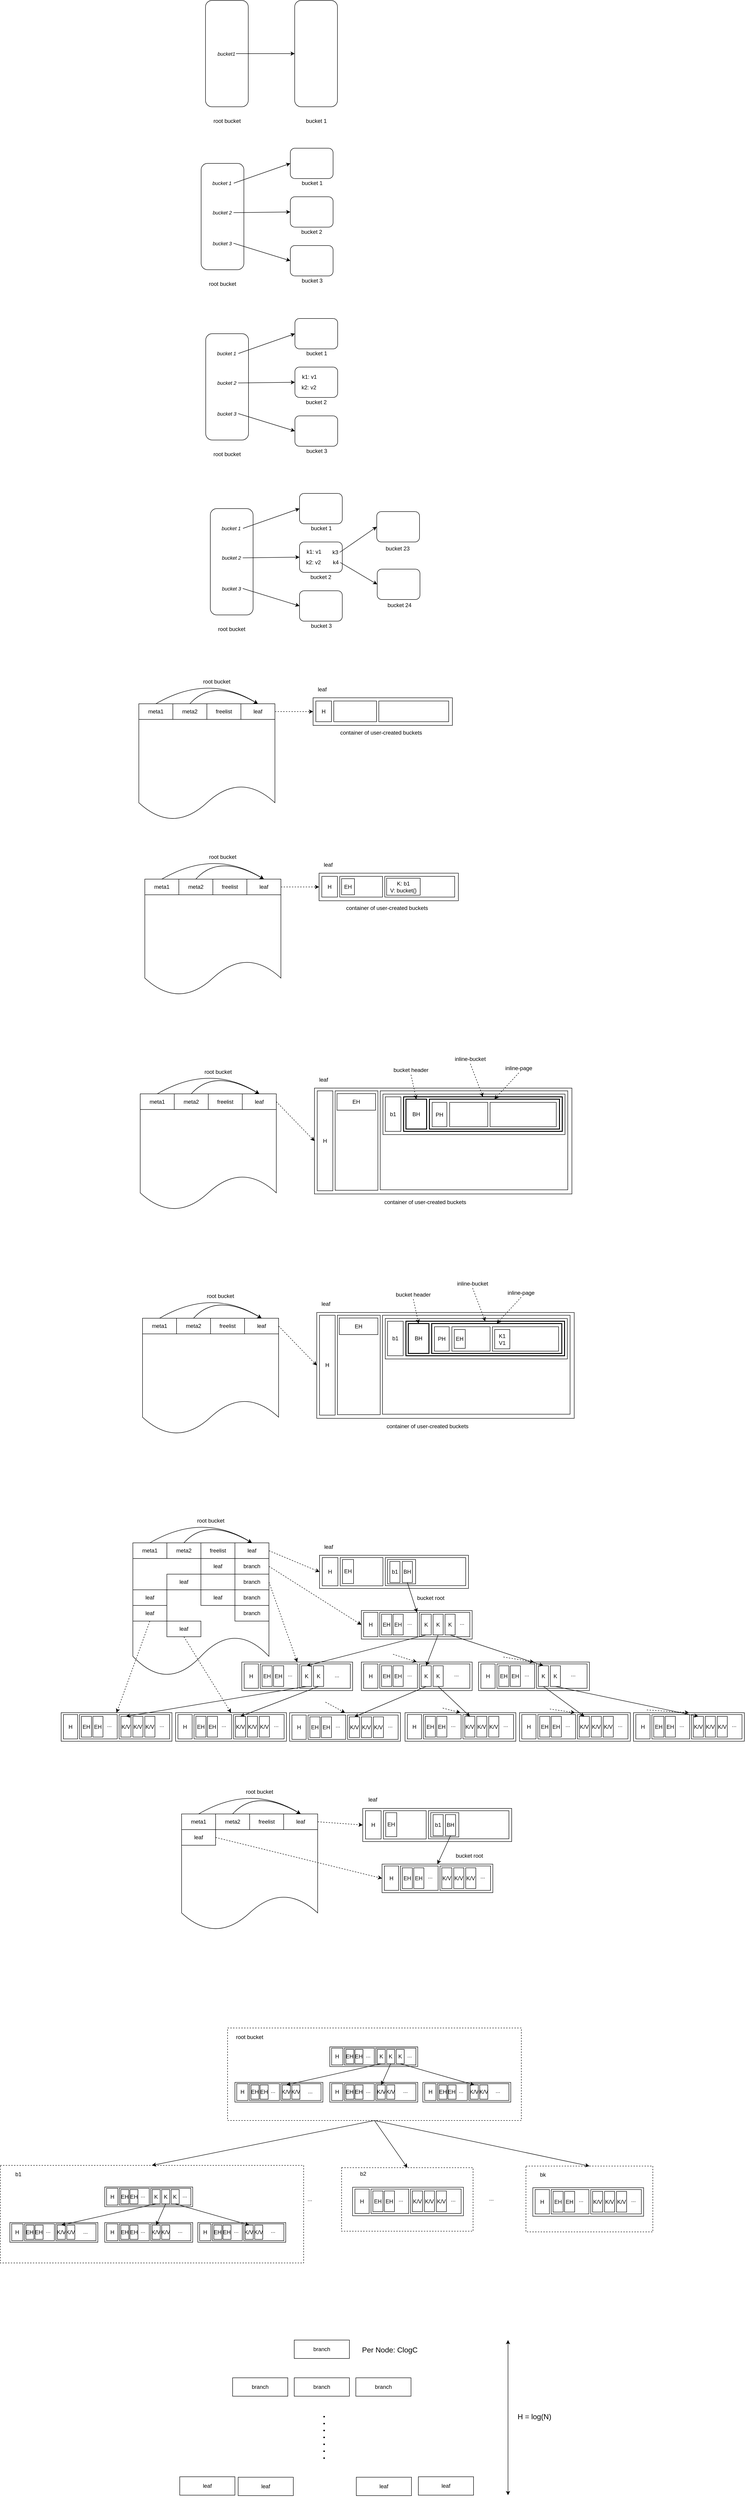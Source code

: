 <mxfile version="11.1.2" type="device"><diagram id="BWbyKrXOtRehS5KZtxQa" name="Page-1"><mxGraphModel dx="1826" dy="862" grid="0" gridSize="10" guides="0" tooltips="1" connect="1" arrows="1" fold="1" page="0" pageScale="1" pageWidth="850" pageHeight="1100" math="0" shadow="0"><root><mxCell id="0"/><mxCell id="1" parent="0"/><mxCell id="jrjrJUPjEc2d0BoWf_ZL-358" value="" style="rounded=0;whiteSpace=wrap;html=1;dashed=1;" parent="1" vertex="1"><mxGeometry x="946" y="4832" width="276" height="143" as="geometry"/></mxCell><mxCell id="jrjrJUPjEc2d0BoWf_ZL-55" value="" style="rounded=0;whiteSpace=wrap;html=1;dashed=1;" parent="1" vertex="1"><mxGeometry x="297" y="4532" width="639" height="201" as="geometry"/></mxCell><mxCell id="6d67cia0pdB5r5mhbsme-12" value="" style="rounded=1;whiteSpace=wrap;html=1;" parent="1" vertex="1"><mxGeometry x="249" y="127" width="93" height="231" as="geometry"/></mxCell><mxCell id="6d67cia0pdB5r5mhbsme-13" value="root bucket" style="text;html=1;strokeColor=none;fillColor=none;align=center;verticalAlign=middle;whiteSpace=wrap;rounded=0;" parent="1" vertex="1"><mxGeometry x="258.5" y="379" width="74" height="20" as="geometry"/></mxCell><mxCell id="6d67cia0pdB5r5mhbsme-15" value="" style="rounded=1;whiteSpace=wrap;html=1;" parent="1" vertex="1"><mxGeometry x="443" y="127" width="93" height="231" as="geometry"/></mxCell><mxCell id="6d67cia0pdB5r5mhbsme-16" value="&lt;font style=&quot;font-size: 11px&quot;&gt;&lt;i&gt;bucket1&amp;nbsp;&lt;/i&gt;&lt;/font&gt;" style="text;html=1;strokeColor=none;fillColor=none;align=center;verticalAlign=middle;whiteSpace=wrap;rounded=0;" parent="1" vertex="1"><mxGeometry x="275.5" y="232.5" width="40" height="20" as="geometry"/></mxCell><mxCell id="6d67cia0pdB5r5mhbsme-17" value="bucket 1" style="text;html=1;strokeColor=none;fillColor=none;align=center;verticalAlign=middle;whiteSpace=wrap;rounded=0;" parent="1" vertex="1"><mxGeometry x="452.5" y="379" width="74" height="20" as="geometry"/></mxCell><mxCell id="6d67cia0pdB5r5mhbsme-18" value="" style="endArrow=classic;html=1;entryX=0;entryY=0.5;entryDx=0;entryDy=0;exitX=1;exitY=0.5;exitDx=0;exitDy=0;" parent="1" source="6d67cia0pdB5r5mhbsme-16" target="6d67cia0pdB5r5mhbsme-15" edge="1"><mxGeometry width="50" height="50" relative="1" as="geometry"><mxPoint x="324" y="243" as="sourcePoint"/><mxPoint x="365.5" y="192.5" as="targetPoint"/></mxGeometry></mxCell><mxCell id="6d67cia0pdB5r5mhbsme-19" value="" style="rounded=1;whiteSpace=wrap;html=1;" parent="1" vertex="1"><mxGeometry x="239.5" y="481" width="93" height="231" as="geometry"/></mxCell><mxCell id="6d67cia0pdB5r5mhbsme-20" value="root bucket" style="text;html=1;strokeColor=none;fillColor=none;align=center;verticalAlign=middle;whiteSpace=wrap;rounded=0;" parent="1" vertex="1"><mxGeometry x="249" y="733" width="74" height="20" as="geometry"/></mxCell><mxCell id="6d67cia0pdB5r5mhbsme-21" value="" style="rounded=1;whiteSpace=wrap;html=1;" parent="1" vertex="1"><mxGeometry x="433.5" y="448" width="93" height="66" as="geometry"/></mxCell><mxCell id="6d67cia0pdB5r5mhbsme-22" value="&lt;font style=&quot;font-size: 11px&quot;&gt;&lt;i&gt;bucket 1&amp;nbsp;&lt;/i&gt;&lt;/font&gt;" style="text;html=1;strokeColor=none;fillColor=none;align=center;verticalAlign=middle;whiteSpace=wrap;rounded=0;" parent="1" vertex="1"><mxGeometry x="261.5" y="514" width="49" height="20" as="geometry"/></mxCell><mxCell id="6d67cia0pdB5r5mhbsme-23" value="bucket 1" style="text;html=1;strokeColor=none;fillColor=none;align=center;verticalAlign=middle;whiteSpace=wrap;rounded=0;" parent="1" vertex="1"><mxGeometry x="443.5" y="514" width="74" height="20" as="geometry"/></mxCell><mxCell id="6d67cia0pdB5r5mhbsme-24" value="" style="endArrow=classic;html=1;entryX=0;entryY=0.5;entryDx=0;entryDy=0;exitX=1;exitY=0.5;exitDx=0;exitDy=0;" parent="1" source="6d67cia0pdB5r5mhbsme-22" target="6d67cia0pdB5r5mhbsme-21" edge="1"><mxGeometry width="50" height="50" relative="1" as="geometry"><mxPoint x="314.5" y="597" as="sourcePoint"/><mxPoint x="356" y="546.5" as="targetPoint"/></mxGeometry></mxCell><mxCell id="6d67cia0pdB5r5mhbsme-25" value="" style="rounded=1;whiteSpace=wrap;html=1;" parent="1" vertex="1"><mxGeometry x="433.5" y="553.5" width="93" height="66" as="geometry"/></mxCell><mxCell id="6d67cia0pdB5r5mhbsme-26" value="" style="rounded=1;whiteSpace=wrap;html=1;" parent="1" vertex="1"><mxGeometry x="433.5" y="659.5" width="93" height="66" as="geometry"/></mxCell><mxCell id="6d67cia0pdB5r5mhbsme-27" value="bucket 2" style="text;html=1;strokeColor=none;fillColor=none;align=center;verticalAlign=middle;whiteSpace=wrap;rounded=0;" parent="1" vertex="1"><mxGeometry x="443" y="619.5" width="74" height="20" as="geometry"/></mxCell><mxCell id="6d67cia0pdB5r5mhbsme-28" value="bucket 3" style="text;html=1;strokeColor=none;fillColor=none;align=center;verticalAlign=middle;whiteSpace=wrap;rounded=0;" parent="1" vertex="1"><mxGeometry x="443.5" y="725.5" width="74" height="20" as="geometry"/></mxCell><mxCell id="6d67cia0pdB5r5mhbsme-30" value="" style="endArrow=classic;html=1;entryX=0;entryY=0.5;entryDx=0;entryDy=0;exitX=1;exitY=0.5;exitDx=0;exitDy=0;" parent="1" source="6d67cia0pdB5r5mhbsme-32" target="6d67cia0pdB5r5mhbsme-25" edge="1"><mxGeometry width="50" height="50" relative="1" as="geometry"><mxPoint x="311" y="577" as="sourcePoint"/><mxPoint x="289" y="774" as="targetPoint"/></mxGeometry></mxCell><mxCell id="6d67cia0pdB5r5mhbsme-32" value="&lt;font style=&quot;font-size: 11px&quot;&gt;&lt;i&gt;bucket 2&lt;/i&gt;&lt;/font&gt;" style="text;html=1;strokeColor=none;fillColor=none;align=center;verticalAlign=middle;whiteSpace=wrap;rounded=0;" parent="1" vertex="1"><mxGeometry x="261" y="578" width="49" height="20" as="geometry"/></mxCell><mxCell id="6d67cia0pdB5r5mhbsme-33" value="&lt;font style=&quot;font-size: 11px&quot;&gt;&lt;i&gt;bucket 3&lt;/i&gt;&lt;/font&gt;" style="text;html=1;strokeColor=none;fillColor=none;align=center;verticalAlign=middle;whiteSpace=wrap;rounded=0;" parent="1" vertex="1"><mxGeometry x="261" y="644.5" width="49" height="20" as="geometry"/></mxCell><mxCell id="6d67cia0pdB5r5mhbsme-34" value="" style="endArrow=classic;html=1;entryX=0;entryY=0.5;entryDx=0;entryDy=0;exitX=1;exitY=0.5;exitDx=0;exitDy=0;" parent="1" source="6d67cia0pdB5r5mhbsme-33" target="6d67cia0pdB5r5mhbsme-26" edge="1"><mxGeometry width="50" height="50" relative="1" as="geometry"><mxPoint x="320.5" y="534" as="sourcePoint"/><mxPoint x="443.5" y="491" as="targetPoint"/></mxGeometry></mxCell><mxCell id="6d67cia0pdB5r5mhbsme-36" value="" style="rounded=1;whiteSpace=wrap;html=1;" parent="1" vertex="1"><mxGeometry x="249.5" y="851" width="93" height="231" as="geometry"/></mxCell><mxCell id="6d67cia0pdB5r5mhbsme-37" value="root bucket" style="text;html=1;strokeColor=none;fillColor=none;align=center;verticalAlign=middle;whiteSpace=wrap;rounded=0;" parent="1" vertex="1"><mxGeometry x="259" y="1103" width="74" height="20" as="geometry"/></mxCell><mxCell id="6d67cia0pdB5r5mhbsme-38" value="" style="rounded=1;whiteSpace=wrap;html=1;" parent="1" vertex="1"><mxGeometry x="443.5" y="818" width="93" height="66" as="geometry"/></mxCell><mxCell id="6d67cia0pdB5r5mhbsme-39" value="&lt;font style=&quot;font-size: 11px&quot;&gt;&lt;i&gt;bucket 1&amp;nbsp;&lt;/i&gt;&lt;/font&gt;" style="text;html=1;strokeColor=none;fillColor=none;align=center;verticalAlign=middle;whiteSpace=wrap;rounded=0;" parent="1" vertex="1"><mxGeometry x="271.5" y="884" width="49" height="20" as="geometry"/></mxCell><mxCell id="6d67cia0pdB5r5mhbsme-40" value="bucket 1" style="text;html=1;strokeColor=none;fillColor=none;align=center;verticalAlign=middle;whiteSpace=wrap;rounded=0;" parent="1" vertex="1"><mxGeometry x="453.5" y="884" width="74" height="20" as="geometry"/></mxCell><mxCell id="6d67cia0pdB5r5mhbsme-41" value="" style="endArrow=classic;html=1;entryX=0;entryY=0.5;entryDx=0;entryDy=0;exitX=1;exitY=0.5;exitDx=0;exitDy=0;" parent="1" source="6d67cia0pdB5r5mhbsme-39" target="6d67cia0pdB5r5mhbsme-38" edge="1"><mxGeometry width="50" height="50" relative="1" as="geometry"><mxPoint x="324.5" y="967" as="sourcePoint"/><mxPoint x="366" y="916.5" as="targetPoint"/></mxGeometry></mxCell><mxCell id="6d67cia0pdB5r5mhbsme-42" value="" style="rounded=1;whiteSpace=wrap;html=1;" parent="1" vertex="1"><mxGeometry x="443.5" y="923.5" width="93" height="66" as="geometry"/></mxCell><mxCell id="6d67cia0pdB5r5mhbsme-43" value="" style="rounded=1;whiteSpace=wrap;html=1;" parent="1" vertex="1"><mxGeometry x="443.5" y="1029.5" width="93" height="66" as="geometry"/></mxCell><mxCell id="6d67cia0pdB5r5mhbsme-44" value="bucket 2" style="text;html=1;strokeColor=none;fillColor=none;align=center;verticalAlign=middle;whiteSpace=wrap;rounded=0;" parent="1" vertex="1"><mxGeometry x="453" y="989.5" width="74" height="20" as="geometry"/></mxCell><mxCell id="6d67cia0pdB5r5mhbsme-45" value="bucket 3" style="text;html=1;strokeColor=none;fillColor=none;align=center;verticalAlign=middle;whiteSpace=wrap;rounded=0;" parent="1" vertex="1"><mxGeometry x="453.5" y="1095.5" width="74" height="20" as="geometry"/></mxCell><mxCell id="6d67cia0pdB5r5mhbsme-46" value="" style="endArrow=classic;html=1;entryX=0;entryY=0.5;entryDx=0;entryDy=0;exitX=1;exitY=0.5;exitDx=0;exitDy=0;" parent="1" source="6d67cia0pdB5r5mhbsme-47" target="6d67cia0pdB5r5mhbsme-42" edge="1"><mxGeometry width="50" height="50" relative="1" as="geometry"><mxPoint x="321" y="947" as="sourcePoint"/><mxPoint x="299" y="1144" as="targetPoint"/></mxGeometry></mxCell><mxCell id="6d67cia0pdB5r5mhbsme-47" value="&lt;font style=&quot;font-size: 11px&quot;&gt;&lt;i&gt;bucket 2&lt;/i&gt;&lt;/font&gt;" style="text;html=1;strokeColor=none;fillColor=none;align=center;verticalAlign=middle;whiteSpace=wrap;rounded=0;" parent="1" vertex="1"><mxGeometry x="271" y="948" width="49" height="20" as="geometry"/></mxCell><mxCell id="6d67cia0pdB5r5mhbsme-48" value="&lt;font style=&quot;font-size: 11px&quot;&gt;&lt;i&gt;bucket 3&lt;/i&gt;&lt;/font&gt;" style="text;html=1;strokeColor=none;fillColor=none;align=center;verticalAlign=middle;whiteSpace=wrap;rounded=0;" parent="1" vertex="1"><mxGeometry x="271" y="1014.5" width="49" height="20" as="geometry"/></mxCell><mxCell id="6d67cia0pdB5r5mhbsme-49" value="" style="endArrow=classic;html=1;entryX=0;entryY=0.5;entryDx=0;entryDy=0;exitX=1;exitY=0.5;exitDx=0;exitDy=0;" parent="1" source="6d67cia0pdB5r5mhbsme-48" target="6d67cia0pdB5r5mhbsme-43" edge="1"><mxGeometry width="50" height="50" relative="1" as="geometry"><mxPoint x="330.5" y="904" as="sourcePoint"/><mxPoint x="453.5" y="861" as="targetPoint"/></mxGeometry></mxCell><mxCell id="6d67cia0pdB5r5mhbsme-50" value="k1: v1" style="text;html=1;strokeColor=none;fillColor=none;align=center;verticalAlign=middle;whiteSpace=wrap;rounded=0;" parent="1" vertex="1"><mxGeometry x="455" y="935" width="40" height="20" as="geometry"/></mxCell><mxCell id="6d67cia0pdB5r5mhbsme-51" value="k2: v2" style="text;html=1;strokeColor=none;fillColor=none;align=center;verticalAlign=middle;whiteSpace=wrap;rounded=0;" parent="1" vertex="1"><mxGeometry x="454" y="958" width="40" height="20" as="geometry"/></mxCell><mxCell id="6d67cia0pdB5r5mhbsme-52" value="" style="rounded=1;whiteSpace=wrap;html=1;" parent="1" vertex="1"><mxGeometry x="259.5" y="1231" width="93" height="231" as="geometry"/></mxCell><mxCell id="6d67cia0pdB5r5mhbsme-53" value="root bucket" style="text;html=1;strokeColor=none;fillColor=none;align=center;verticalAlign=middle;whiteSpace=wrap;rounded=0;" parent="1" vertex="1"><mxGeometry x="269" y="1483" width="74" height="20" as="geometry"/></mxCell><mxCell id="6d67cia0pdB5r5mhbsme-54" value="" style="rounded=1;whiteSpace=wrap;html=1;" parent="1" vertex="1"><mxGeometry x="453.5" y="1198" width="93" height="66" as="geometry"/></mxCell><mxCell id="6d67cia0pdB5r5mhbsme-55" value="&lt;font style=&quot;font-size: 11px&quot;&gt;&lt;i&gt;bucket 1&amp;nbsp;&lt;/i&gt;&lt;/font&gt;" style="text;html=1;strokeColor=none;fillColor=none;align=center;verticalAlign=middle;whiteSpace=wrap;rounded=0;" parent="1" vertex="1"><mxGeometry x="281.5" y="1264" width="49" height="20" as="geometry"/></mxCell><mxCell id="6d67cia0pdB5r5mhbsme-56" value="bucket 1" style="text;html=1;strokeColor=none;fillColor=none;align=center;verticalAlign=middle;whiteSpace=wrap;rounded=0;" parent="1" vertex="1"><mxGeometry x="463.5" y="1264" width="74" height="20" as="geometry"/></mxCell><mxCell id="6d67cia0pdB5r5mhbsme-57" value="" style="endArrow=classic;html=1;entryX=0;entryY=0.5;entryDx=0;entryDy=0;exitX=1;exitY=0.5;exitDx=0;exitDy=0;" parent="1" source="6d67cia0pdB5r5mhbsme-55" target="6d67cia0pdB5r5mhbsme-54" edge="1"><mxGeometry width="50" height="50" relative="1" as="geometry"><mxPoint x="334.5" y="1347" as="sourcePoint"/><mxPoint x="376" y="1296.5" as="targetPoint"/></mxGeometry></mxCell><mxCell id="6d67cia0pdB5r5mhbsme-58" value="" style="rounded=1;whiteSpace=wrap;html=1;" parent="1" vertex="1"><mxGeometry x="453.5" y="1303.5" width="93" height="66" as="geometry"/></mxCell><mxCell id="6d67cia0pdB5r5mhbsme-59" value="" style="rounded=1;whiteSpace=wrap;html=1;" parent="1" vertex="1"><mxGeometry x="453.5" y="1409.5" width="93" height="66" as="geometry"/></mxCell><mxCell id="6d67cia0pdB5r5mhbsme-60" value="bucket 2" style="text;html=1;strokeColor=none;fillColor=none;align=center;verticalAlign=middle;whiteSpace=wrap;rounded=0;" parent="1" vertex="1"><mxGeometry x="463" y="1369.5" width="74" height="20" as="geometry"/></mxCell><mxCell id="6d67cia0pdB5r5mhbsme-61" value="bucket 3" style="text;html=1;strokeColor=none;fillColor=none;align=center;verticalAlign=middle;whiteSpace=wrap;rounded=0;" parent="1" vertex="1"><mxGeometry x="463.5" y="1475.5" width="74" height="20" as="geometry"/></mxCell><mxCell id="6d67cia0pdB5r5mhbsme-62" value="" style="endArrow=classic;html=1;entryX=0;entryY=0.5;entryDx=0;entryDy=0;exitX=1;exitY=0.5;exitDx=0;exitDy=0;" parent="1" source="6d67cia0pdB5r5mhbsme-63" target="6d67cia0pdB5r5mhbsme-58" edge="1"><mxGeometry width="50" height="50" relative="1" as="geometry"><mxPoint x="331" y="1327" as="sourcePoint"/><mxPoint x="309" y="1524" as="targetPoint"/></mxGeometry></mxCell><mxCell id="6d67cia0pdB5r5mhbsme-63" value="&lt;font style=&quot;font-size: 11px&quot;&gt;&lt;i&gt;bucket 2&lt;/i&gt;&lt;/font&gt;" style="text;html=1;strokeColor=none;fillColor=none;align=center;verticalAlign=middle;whiteSpace=wrap;rounded=0;" parent="1" vertex="1"><mxGeometry x="281" y="1328" width="49" height="20" as="geometry"/></mxCell><mxCell id="6d67cia0pdB5r5mhbsme-64" value="&lt;font style=&quot;font-size: 11px&quot;&gt;&lt;i&gt;bucket 3&lt;/i&gt;&lt;/font&gt;" style="text;html=1;strokeColor=none;fillColor=none;align=center;verticalAlign=middle;whiteSpace=wrap;rounded=0;" parent="1" vertex="1"><mxGeometry x="281" y="1394.5" width="49" height="20" as="geometry"/></mxCell><mxCell id="6d67cia0pdB5r5mhbsme-65" value="" style="endArrow=classic;html=1;entryX=0;entryY=0.5;entryDx=0;entryDy=0;exitX=1;exitY=0.5;exitDx=0;exitDy=0;" parent="1" source="6d67cia0pdB5r5mhbsme-64" target="6d67cia0pdB5r5mhbsme-59" edge="1"><mxGeometry width="50" height="50" relative="1" as="geometry"><mxPoint x="340.5" y="1284" as="sourcePoint"/><mxPoint x="463.5" y="1241" as="targetPoint"/></mxGeometry></mxCell><mxCell id="6d67cia0pdB5r5mhbsme-66" value="k1: v1" style="text;html=1;strokeColor=none;fillColor=none;align=center;verticalAlign=middle;whiteSpace=wrap;rounded=0;" parent="1" vertex="1"><mxGeometry x="465" y="1315" width="40" height="20" as="geometry"/></mxCell><mxCell id="6d67cia0pdB5r5mhbsme-67" value="k2: v2" style="text;html=1;strokeColor=none;fillColor=none;align=center;verticalAlign=middle;whiteSpace=wrap;rounded=0;" parent="1" vertex="1"><mxGeometry x="464" y="1338" width="40" height="20" as="geometry"/></mxCell><mxCell id="6d67cia0pdB5r5mhbsme-68" value="" style="rounded=1;whiteSpace=wrap;html=1;" parent="1" vertex="1"><mxGeometry x="621.5" y="1237.5" width="93" height="66" as="geometry"/></mxCell><mxCell id="6d67cia0pdB5r5mhbsme-69" value="" style="rounded=1;whiteSpace=wrap;html=1;" parent="1" vertex="1"><mxGeometry x="622.5" y="1362.5" width="93" height="66" as="geometry"/></mxCell><mxCell id="6d67cia0pdB5r5mhbsme-70" value="k3" style="text;html=1;strokeColor=none;fillColor=none;align=center;verticalAlign=middle;whiteSpace=wrap;rounded=0;" parent="1" vertex="1"><mxGeometry x="522" y="1316" width="19" height="20" as="geometry"/></mxCell><mxCell id="6d67cia0pdB5r5mhbsme-72" value="bucket 23" style="text;html=1;strokeColor=none;fillColor=none;align=center;verticalAlign=middle;whiteSpace=wrap;rounded=0;" parent="1" vertex="1"><mxGeometry x="629.5" y="1308" width="74" height="20" as="geometry"/></mxCell><mxCell id="6d67cia0pdB5r5mhbsme-73" value="bucket 24" style="text;html=1;strokeColor=none;fillColor=none;align=center;verticalAlign=middle;whiteSpace=wrap;rounded=0;" parent="1" vertex="1"><mxGeometry x="633.5" y="1431" width="74" height="20" as="geometry"/></mxCell><mxCell id="6d67cia0pdB5r5mhbsme-74" value="" style="endArrow=classic;html=1;entryX=0;entryY=0.5;entryDx=0;entryDy=0;exitX=1;exitY=0.5;exitDx=0;exitDy=0;" parent="1" source="6d67cia0pdB5r5mhbsme-70" target="6d67cia0pdB5r5mhbsme-68" edge="1"><mxGeometry width="50" height="50" relative="1" as="geometry"><mxPoint x="239" y="1574" as="sourcePoint"/><mxPoint x="289" y="1524" as="targetPoint"/></mxGeometry></mxCell><mxCell id="6d67cia0pdB5r5mhbsme-75" value="k4" style="text;html=1;strokeColor=none;fillColor=none;align=center;verticalAlign=middle;whiteSpace=wrap;rounded=0;" parent="1" vertex="1"><mxGeometry x="523" y="1338" width="19" height="20" as="geometry"/></mxCell><mxCell id="6d67cia0pdB5r5mhbsme-76" value="" style="endArrow=classic;html=1;entryX=0;entryY=0.5;entryDx=0;entryDy=0;exitX=1;exitY=0.5;exitDx=0;exitDy=0;" parent="1" source="6d67cia0pdB5r5mhbsme-75" target="6d67cia0pdB5r5mhbsme-69" edge="1"><mxGeometry width="50" height="50" relative="1" as="geometry"><mxPoint x="551" y="1336" as="sourcePoint"/><mxPoint x="631.5" y="1280.5" as="targetPoint"/></mxGeometry></mxCell><mxCell id="QAQdi22Dsn-tCektl1rJ-4" value="" style="shape=document;whiteSpace=wrap;html=1;boundedLbl=1;" parent="1" vertex="1"><mxGeometry x="104" y="1655" width="296" height="253" as="geometry"/></mxCell><mxCell id="QAQdi22Dsn-tCektl1rJ-5" value="meta1" style="rounded=0;whiteSpace=wrap;html=1;" parent="1" vertex="1"><mxGeometry x="104" y="1655" width="74" height="34" as="geometry"/></mxCell><mxCell id="QAQdi22Dsn-tCektl1rJ-8" value="meta2" style="rounded=0;whiteSpace=wrap;html=1;" parent="1" vertex="1"><mxGeometry x="178" y="1655" width="74" height="34" as="geometry"/></mxCell><mxCell id="QAQdi22Dsn-tCektl1rJ-9" value="freelist" style="rounded=0;whiteSpace=wrap;html=1;" parent="1" vertex="1"><mxGeometry x="252" y="1655" width="74" height="34" as="geometry"/></mxCell><mxCell id="QAQdi22Dsn-tCektl1rJ-10" value="leaf" style="rounded=0;whiteSpace=wrap;html=1;" parent="1" vertex="1"><mxGeometry x="326" y="1655" width="74" height="34" as="geometry"/></mxCell><mxCell id="QAQdi22Dsn-tCektl1rJ-12" value="" style="curved=1;endArrow=classic;html=1;entryX=0.5;entryY=0;entryDx=0;entryDy=0;exitX=0.5;exitY=0;exitDx=0;exitDy=0;" parent="1" source="QAQdi22Dsn-tCektl1rJ-5" target="QAQdi22Dsn-tCektl1rJ-10" edge="1"><mxGeometry width="50" height="50" relative="1" as="geometry"><mxPoint x="177" y="1580" as="sourcePoint"/><mxPoint x="227" y="1530" as="targetPoint"/><Array as="points"><mxPoint x="255" y="1589"/></Array></mxGeometry></mxCell><mxCell id="QAQdi22Dsn-tCektl1rJ-13" value="" style="curved=1;endArrow=classic;html=1;exitX=0.5;exitY=0;exitDx=0;exitDy=0;entryX=0.5;entryY=0;entryDx=0;entryDy=0;" parent="1" source="QAQdi22Dsn-tCektl1rJ-8" target="QAQdi22Dsn-tCektl1rJ-10" edge="1"><mxGeometry width="50" height="50" relative="1" as="geometry"><mxPoint x="151" y="1665" as="sourcePoint"/><mxPoint x="360" y="1599" as="targetPoint"/><Array as="points"><mxPoint x="265" y="1599"/></Array></mxGeometry></mxCell><mxCell id="QAQdi22Dsn-tCektl1rJ-14" value="" style="endArrow=classic;html=1;exitX=1;exitY=0.5;exitDx=0;exitDy=0;dashed=1;entryX=0;entryY=0.5;entryDx=0;entryDy=0;" parent="1" source="QAQdi22Dsn-tCektl1rJ-10" target="QAQdi22Dsn-tCektl1rJ-15" edge="1"><mxGeometry width="50" height="50" relative="1" as="geometry"><mxPoint x="424" y="1676" as="sourcePoint"/><mxPoint x="474" y="1672" as="targetPoint"/></mxGeometry></mxCell><mxCell id="QAQdi22Dsn-tCektl1rJ-19" value="root bucket" style="text;html=1;strokeColor=none;fillColor=none;align=center;verticalAlign=middle;whiteSpace=wrap;rounded=0;" parent="1" vertex="1"><mxGeometry x="230" y="1597" width="87" height="20" as="geometry"/></mxCell><mxCell id="QAQdi22Dsn-tCektl1rJ-21" value="" style="group" parent="1" vertex="1" connectable="0"><mxGeometry x="483" y="1642" width="303" height="60" as="geometry"/></mxCell><mxCell id="QAQdi22Dsn-tCektl1rJ-20" value="" style="group" parent="QAQdi22Dsn-tCektl1rJ-21" vertex="1" connectable="0"><mxGeometry width="303" height="60" as="geometry"/></mxCell><mxCell id="QAQdi22Dsn-tCektl1rJ-15" value="" style="rounded=0;whiteSpace=wrap;html=1;" parent="QAQdi22Dsn-tCektl1rJ-20" vertex="1"><mxGeometry width="303" height="60" as="geometry"/></mxCell><mxCell id="QAQdi22Dsn-tCektl1rJ-16" value="H" style="rounded=0;whiteSpace=wrap;html=1;" parent="QAQdi22Dsn-tCektl1rJ-20" vertex="1"><mxGeometry x="6" y="7" width="34" height="45" as="geometry"/></mxCell><mxCell id="QAQdi22Dsn-tCektl1rJ-17" value="" style="rounded=0;whiteSpace=wrap;html=1;" parent="QAQdi22Dsn-tCektl1rJ-20" vertex="1"><mxGeometry x="45" y="7" width="93" height="45" as="geometry"/></mxCell><mxCell id="QAQdi22Dsn-tCektl1rJ-18" value="" style="rounded=0;whiteSpace=wrap;html=1;" parent="QAQdi22Dsn-tCektl1rJ-20" vertex="1"><mxGeometry x="143" y="7" width="152" height="45" as="geometry"/></mxCell><mxCell id="QAQdi22Dsn-tCektl1rJ-22" value="leaf" style="text;html=1;strokeColor=none;fillColor=none;align=center;verticalAlign=middle;whiteSpace=wrap;rounded=0;" parent="1" vertex="1"><mxGeometry x="483" y="1614" width="40" height="20" as="geometry"/></mxCell><mxCell id="QAQdi22Dsn-tCektl1rJ-23" value="container of user-created buckets" style="text;html=1;strokeColor=none;fillColor=none;align=center;verticalAlign=middle;whiteSpace=wrap;rounded=0;" parent="1" vertex="1"><mxGeometry x="540" y="1708" width="182" height="20" as="geometry"/></mxCell><mxCell id="QAQdi22Dsn-tCektl1rJ-41" value="" style="shape=document;whiteSpace=wrap;html=1;boundedLbl=1;" parent="1" vertex="1"><mxGeometry x="117" y="2036" width="296" height="253" as="geometry"/></mxCell><mxCell id="QAQdi22Dsn-tCektl1rJ-42" value="meta1" style="rounded=0;whiteSpace=wrap;html=1;" parent="1" vertex="1"><mxGeometry x="117" y="2036" width="74" height="34" as="geometry"/></mxCell><mxCell id="QAQdi22Dsn-tCektl1rJ-43" value="meta2" style="rounded=0;whiteSpace=wrap;html=1;" parent="1" vertex="1"><mxGeometry x="191" y="2036" width="74" height="34" as="geometry"/></mxCell><mxCell id="QAQdi22Dsn-tCektl1rJ-44" value="freelist" style="rounded=0;whiteSpace=wrap;html=1;" parent="1" vertex="1"><mxGeometry x="265" y="2036" width="74" height="34" as="geometry"/></mxCell><mxCell id="QAQdi22Dsn-tCektl1rJ-45" value="leaf" style="rounded=0;whiteSpace=wrap;html=1;" parent="1" vertex="1"><mxGeometry x="339" y="2036" width="74" height="34" as="geometry"/></mxCell><mxCell id="QAQdi22Dsn-tCektl1rJ-46" value="" style="curved=1;endArrow=classic;html=1;entryX=0.5;entryY=0;entryDx=0;entryDy=0;exitX=0.5;exitY=0;exitDx=0;exitDy=0;" parent="1" source="QAQdi22Dsn-tCektl1rJ-42" target="QAQdi22Dsn-tCektl1rJ-45" edge="1"><mxGeometry width="50" height="50" relative="1" as="geometry"><mxPoint x="190" y="1961" as="sourcePoint"/><mxPoint x="240" y="1911" as="targetPoint"/><Array as="points"><mxPoint x="268" y="1970"/></Array></mxGeometry></mxCell><mxCell id="QAQdi22Dsn-tCektl1rJ-47" value="" style="curved=1;endArrow=classic;html=1;exitX=0.5;exitY=0;exitDx=0;exitDy=0;entryX=0.5;entryY=0;entryDx=0;entryDy=0;" parent="1" source="QAQdi22Dsn-tCektl1rJ-43" target="QAQdi22Dsn-tCektl1rJ-45" edge="1"><mxGeometry width="50" height="50" relative="1" as="geometry"><mxPoint x="164" y="2046" as="sourcePoint"/><mxPoint x="373" y="1980" as="targetPoint"/><Array as="points"><mxPoint x="278" y="1980"/></Array></mxGeometry></mxCell><mxCell id="QAQdi22Dsn-tCektl1rJ-48" value="" style="endArrow=classic;html=1;exitX=1;exitY=0.5;exitDx=0;exitDy=0;dashed=1;entryX=0;entryY=0.5;entryDx=0;entryDy=0;" parent="1" source="QAQdi22Dsn-tCektl1rJ-45" target="QAQdi22Dsn-tCektl1rJ-52" edge="1"><mxGeometry width="50" height="50" relative="1" as="geometry"><mxPoint x="437" y="2057" as="sourcePoint"/><mxPoint x="487" y="2053" as="targetPoint"/></mxGeometry></mxCell><mxCell id="QAQdi22Dsn-tCektl1rJ-49" value="root bucket" style="text;html=1;strokeColor=none;fillColor=none;align=center;verticalAlign=middle;whiteSpace=wrap;rounded=0;" parent="1" vertex="1"><mxGeometry x="243" y="1978" width="87" height="20" as="geometry"/></mxCell><mxCell id="QAQdi22Dsn-tCektl1rJ-50" value="" style="group" parent="1" vertex="1" connectable="0"><mxGeometry x="496" y="2023" width="303" height="60" as="geometry"/></mxCell><mxCell id="QAQdi22Dsn-tCektl1rJ-51" value="" style="group" parent="QAQdi22Dsn-tCektl1rJ-50" vertex="1" connectable="0"><mxGeometry width="303" height="60" as="geometry"/></mxCell><mxCell id="QAQdi22Dsn-tCektl1rJ-52" value="" style="rounded=0;whiteSpace=wrap;html=1;" parent="QAQdi22Dsn-tCektl1rJ-51" vertex="1"><mxGeometry width="303" height="60" as="geometry"/></mxCell><mxCell id="QAQdi22Dsn-tCektl1rJ-53" value="H" style="rounded=0;whiteSpace=wrap;html=1;" parent="QAQdi22Dsn-tCektl1rJ-51" vertex="1"><mxGeometry x="6" y="7" width="34" height="45" as="geometry"/></mxCell><mxCell id="QAQdi22Dsn-tCektl1rJ-54" value="" style="rounded=0;whiteSpace=wrap;html=1;" parent="QAQdi22Dsn-tCektl1rJ-51" vertex="1"><mxGeometry x="45" y="7" width="93" height="45" as="geometry"/></mxCell><mxCell id="QAQdi22Dsn-tCektl1rJ-55" value="" style="rounded=0;whiteSpace=wrap;html=1;" parent="QAQdi22Dsn-tCektl1rJ-51" vertex="1"><mxGeometry x="143" y="7" width="152" height="45" as="geometry"/></mxCell><mxCell id="QAQdi22Dsn-tCektl1rJ-59" value="EH" style="rounded=0;whiteSpace=wrap;html=1;" parent="QAQdi22Dsn-tCektl1rJ-51" vertex="1"><mxGeometry x="49" y="12" width="28" height="35" as="geometry"/></mxCell><mxCell id="QAQdi22Dsn-tCektl1rJ-60" value="K: b1&lt;br&gt;V: bucket{}" style="rounded=0;whiteSpace=wrap;html=1;" parent="QAQdi22Dsn-tCektl1rJ-51" vertex="1"><mxGeometry x="147" y="11" width="73" height="37" as="geometry"/></mxCell><mxCell id="QAQdi22Dsn-tCektl1rJ-56" value="leaf" style="text;html=1;strokeColor=none;fillColor=none;align=center;verticalAlign=middle;whiteSpace=wrap;rounded=0;" parent="1" vertex="1"><mxGeometry x="496" y="1995" width="40" height="20" as="geometry"/></mxCell><mxCell id="QAQdi22Dsn-tCektl1rJ-57" value="container of user-created buckets" style="text;html=1;strokeColor=none;fillColor=none;align=center;verticalAlign=middle;whiteSpace=wrap;rounded=0;" parent="1" vertex="1"><mxGeometry x="553" y="2089" width="182" height="20" as="geometry"/></mxCell><mxCell id="QAQdi22Dsn-tCektl1rJ-61" value="" style="shape=document;whiteSpace=wrap;html=1;boundedLbl=1;" parent="1" vertex="1"><mxGeometry x="107" y="2502.5" width="296" height="253" as="geometry"/></mxCell><mxCell id="QAQdi22Dsn-tCektl1rJ-62" value="meta1" style="rounded=0;whiteSpace=wrap;html=1;" parent="1" vertex="1"><mxGeometry x="107" y="2502.5" width="74" height="34" as="geometry"/></mxCell><mxCell id="QAQdi22Dsn-tCektl1rJ-63" value="meta2" style="rounded=0;whiteSpace=wrap;html=1;" parent="1" vertex="1"><mxGeometry x="181" y="2502.5" width="74" height="34" as="geometry"/></mxCell><mxCell id="QAQdi22Dsn-tCektl1rJ-64" value="freelist" style="rounded=0;whiteSpace=wrap;html=1;" parent="1" vertex="1"><mxGeometry x="255" y="2502.5" width="74" height="34" as="geometry"/></mxCell><mxCell id="QAQdi22Dsn-tCektl1rJ-65" value="leaf" style="rounded=0;whiteSpace=wrap;html=1;" parent="1" vertex="1"><mxGeometry x="329" y="2502.5" width="74" height="34" as="geometry"/></mxCell><mxCell id="QAQdi22Dsn-tCektl1rJ-66" value="" style="curved=1;endArrow=classic;html=1;entryX=0.5;entryY=0;entryDx=0;entryDy=0;exitX=0.5;exitY=0;exitDx=0;exitDy=0;" parent="1" source="QAQdi22Dsn-tCektl1rJ-62" target="QAQdi22Dsn-tCektl1rJ-65" edge="1"><mxGeometry width="50" height="50" relative="1" as="geometry"><mxPoint x="180" y="2427.5" as="sourcePoint"/><mxPoint x="230" y="2377.5" as="targetPoint"/><Array as="points"><mxPoint x="258" y="2436.5"/></Array></mxGeometry></mxCell><mxCell id="QAQdi22Dsn-tCektl1rJ-67" value="" style="curved=1;endArrow=classic;html=1;exitX=0.5;exitY=0;exitDx=0;exitDy=0;entryX=0.5;entryY=0;entryDx=0;entryDy=0;" parent="1" source="QAQdi22Dsn-tCektl1rJ-63" target="QAQdi22Dsn-tCektl1rJ-65" edge="1"><mxGeometry width="50" height="50" relative="1" as="geometry"><mxPoint x="154" y="2512.5" as="sourcePoint"/><mxPoint x="363" y="2446.5" as="targetPoint"/><Array as="points"><mxPoint x="268" y="2446.5"/></Array></mxGeometry></mxCell><mxCell id="QAQdi22Dsn-tCektl1rJ-68" value="" style="endArrow=classic;html=1;exitX=1;exitY=0.5;exitDx=0;exitDy=0;dashed=1;entryX=0;entryY=0.5;entryDx=0;entryDy=0;" parent="1" source="QAQdi22Dsn-tCektl1rJ-65" target="QAQdi22Dsn-tCektl1rJ-72" edge="1"><mxGeometry width="50" height="50" relative="1" as="geometry"><mxPoint x="427" y="2523.5" as="sourcePoint"/><mxPoint x="477" y="2519.5" as="targetPoint"/></mxGeometry></mxCell><mxCell id="QAQdi22Dsn-tCektl1rJ-69" value="root bucket" style="text;html=1;strokeColor=none;fillColor=none;align=center;verticalAlign=middle;whiteSpace=wrap;rounded=0;" parent="1" vertex="1"><mxGeometry x="233" y="2444.5" width="87" height="20" as="geometry"/></mxCell><mxCell id="QAQdi22Dsn-tCektl1rJ-70" value="" style="group" parent="1" vertex="1" connectable="0"><mxGeometry x="486" y="2490" width="560" height="230" as="geometry"/></mxCell><mxCell id="QAQdi22Dsn-tCektl1rJ-71" value="" style="group" parent="QAQdi22Dsn-tCektl1rJ-70" vertex="1" connectable="0"><mxGeometry width="560" height="230" as="geometry"/></mxCell><mxCell id="QAQdi22Dsn-tCektl1rJ-72" value="" style="rounded=0;whiteSpace=wrap;html=1;" parent="QAQdi22Dsn-tCektl1rJ-71" vertex="1"><mxGeometry width="560" height="230" as="geometry"/></mxCell><mxCell id="QAQdi22Dsn-tCektl1rJ-73" value="H" style="rounded=0;whiteSpace=wrap;html=1;" parent="QAQdi22Dsn-tCektl1rJ-71" vertex="1"><mxGeometry x="6" y="6" width="34" height="217" as="geometry"/></mxCell><mxCell id="QAQdi22Dsn-tCektl1rJ-74" value="" style="rounded=0;whiteSpace=wrap;html=1;" parent="QAQdi22Dsn-tCektl1rJ-71" vertex="1"><mxGeometry x="45" y="6" width="93" height="216" as="geometry"/></mxCell><mxCell id="QAQdi22Dsn-tCektl1rJ-75" value="" style="rounded=0;whiteSpace=wrap;html=1;" parent="QAQdi22Dsn-tCektl1rJ-71" vertex="1"><mxGeometry x="143" y="6" width="408" height="215" as="geometry"/></mxCell><mxCell id="QAQdi22Dsn-tCektl1rJ-76" value="EH" style="rounded=0;whiteSpace=wrap;html=1;" parent="QAQdi22Dsn-tCektl1rJ-71" vertex="1"><mxGeometry x="49" y="12" width="84" height="36" as="geometry"/></mxCell><mxCell id="QAQdi22Dsn-tCektl1rJ-81" value="" style="rounded=0;whiteSpace=wrap;html=1;" parent="QAQdi22Dsn-tCektl1rJ-71" vertex="1"><mxGeometry x="149" y="13" width="396" height="88" as="geometry"/></mxCell><mxCell id="QAQdi22Dsn-tCektl1rJ-82" value="b1" style="rounded=0;whiteSpace=wrap;html=1;" parent="QAQdi22Dsn-tCektl1rJ-71" vertex="1"><mxGeometry x="154" y="19" width="34" height="75" as="geometry"/></mxCell><mxCell id="QAQdi22Dsn-tCektl1rJ-83" value="" style="rounded=0;whiteSpace=wrap;html=1;strokeWidth=2;" parent="QAQdi22Dsn-tCektl1rJ-71" vertex="1"><mxGeometry x="194" y="19" width="345" height="75" as="geometry"/></mxCell><mxCell id="QAQdi22Dsn-tCektl1rJ-89" value="BH" style="rounded=0;whiteSpace=wrap;html=1;strokeWidth=2;" parent="QAQdi22Dsn-tCektl1rJ-71" vertex="1"><mxGeometry x="199" y="24" width="45" height="65" as="geometry"/></mxCell><mxCell id="QAQdi22Dsn-tCektl1rJ-90" value="" style="rounded=0;whiteSpace=wrap;html=1;strokeWidth=2;" parent="QAQdi22Dsn-tCektl1rJ-71" vertex="1"><mxGeometry x="250" y="24" width="283" height="65" as="geometry"/></mxCell><mxCell id="QAQdi22Dsn-tCektl1rJ-84" value="PH" style="rounded=0;whiteSpace=wrap;html=1;" parent="QAQdi22Dsn-tCektl1rJ-71" vertex="1"><mxGeometry x="256" y="31" width="32" height="53" as="geometry"/></mxCell><mxCell id="QAQdi22Dsn-tCektl1rJ-85" value="" style="rounded=0;whiteSpace=wrap;html=1;" parent="QAQdi22Dsn-tCektl1rJ-71" vertex="1"><mxGeometry x="294" y="31" width="83" height="53" as="geometry"/></mxCell><mxCell id="QAQdi22Dsn-tCektl1rJ-86" value="" style="rounded=0;whiteSpace=wrap;html=1;" parent="QAQdi22Dsn-tCektl1rJ-71" vertex="1"><mxGeometry x="382" y="31" width="144" height="53" as="geometry"/></mxCell><mxCell id="QAQdi22Dsn-tCektl1rJ-78" value="leaf" style="text;html=1;strokeColor=none;fillColor=none;align=center;verticalAlign=middle;whiteSpace=wrap;rounded=0;" parent="1" vertex="1"><mxGeometry x="486" y="2461.5" width="40" height="20" as="geometry"/></mxCell><mxCell id="QAQdi22Dsn-tCektl1rJ-79" value="container of user-created buckets" style="text;html=1;strokeColor=none;fillColor=none;align=center;verticalAlign=middle;whiteSpace=wrap;rounded=0;" parent="1" vertex="1"><mxGeometry x="636" y="2727.5" width="182" height="20" as="geometry"/></mxCell><mxCell id="QAQdi22Dsn-tCektl1rJ-91" value="inline-bucket" style="text;html=1;strokeColor=none;fillColor=none;align=center;verticalAlign=middle;whiteSpace=wrap;rounded=0;" parent="1" vertex="1"><mxGeometry x="735" y="2417" width="180" height="20" as="geometry"/></mxCell><mxCell id="QAQdi22Dsn-tCektl1rJ-92" value="" style="endArrow=classic;html=1;dashed=1;exitX=0.5;exitY=1;exitDx=0;exitDy=0;entryX=0.5;entryY=0;entryDx=0;entryDy=0;" parent="1" source="QAQdi22Dsn-tCektl1rJ-91" target="QAQdi22Dsn-tCektl1rJ-83" edge="1"><mxGeometry width="50" height="50" relative="1" as="geometry"><mxPoint x="104" y="2826" as="sourcePoint"/><mxPoint x="154" y="2776" as="targetPoint"/></mxGeometry></mxCell><mxCell id="QAQdi22Dsn-tCektl1rJ-93" value="bucket header" style="text;html=1;strokeColor=none;fillColor=none;align=center;verticalAlign=middle;whiteSpace=wrap;rounded=0;" parent="1" vertex="1"><mxGeometry x="648" y="2441" width="96" height="20" as="geometry"/></mxCell><mxCell id="QAQdi22Dsn-tCektl1rJ-94" value="" style="endArrow=classic;html=1;dashed=1;exitX=0.5;exitY=1;exitDx=0;exitDy=0;entryX=0.5;entryY=0;entryDx=0;entryDy=0;" parent="1" source="QAQdi22Dsn-tCektl1rJ-93" target="QAQdi22Dsn-tCektl1rJ-89" edge="1"><mxGeometry width="50" height="50" relative="1" as="geometry"><mxPoint x="104" y="2826" as="sourcePoint"/><mxPoint x="154" y="2776" as="targetPoint"/></mxGeometry></mxCell><mxCell id="QAQdi22Dsn-tCektl1rJ-95" value="inline-page" style="text;html=1;strokeColor=none;fillColor=none;align=center;verticalAlign=middle;whiteSpace=wrap;rounded=0;" parent="1" vertex="1"><mxGeometry x="881" y="2437" width="99" height="20" as="geometry"/></mxCell><mxCell id="QAQdi22Dsn-tCektl1rJ-96" value="" style="endArrow=classic;html=1;dashed=1;exitX=0.5;exitY=1;exitDx=0;exitDy=0;entryX=0.5;entryY=0;entryDx=0;entryDy=0;" parent="1" source="QAQdi22Dsn-tCektl1rJ-95" target="QAQdi22Dsn-tCektl1rJ-90" edge="1"><mxGeometry width="50" height="50" relative="1" as="geometry"><mxPoint x="104" y="2826" as="sourcePoint"/><mxPoint x="154" y="2776" as="targetPoint"/></mxGeometry></mxCell><mxCell id="QAQdi22Dsn-tCektl1rJ-149" value="" style="shape=document;whiteSpace=wrap;html=1;boundedLbl=1;" parent="1" vertex="1"><mxGeometry x="112" y="2990" width="296" height="253" as="geometry"/></mxCell><mxCell id="QAQdi22Dsn-tCektl1rJ-150" value="meta1" style="rounded=0;whiteSpace=wrap;html=1;" parent="1" vertex="1"><mxGeometry x="112" y="2990" width="74" height="34" as="geometry"/></mxCell><mxCell id="QAQdi22Dsn-tCektl1rJ-151" value="meta2" style="rounded=0;whiteSpace=wrap;html=1;" parent="1" vertex="1"><mxGeometry x="186" y="2990" width="74" height="34" as="geometry"/></mxCell><mxCell id="QAQdi22Dsn-tCektl1rJ-152" value="freelist" style="rounded=0;whiteSpace=wrap;html=1;" parent="1" vertex="1"><mxGeometry x="260" y="2990" width="74" height="34" as="geometry"/></mxCell><mxCell id="QAQdi22Dsn-tCektl1rJ-153" value="leaf" style="rounded=0;whiteSpace=wrap;html=1;" parent="1" vertex="1"><mxGeometry x="334" y="2990" width="74" height="34" as="geometry"/></mxCell><mxCell id="QAQdi22Dsn-tCektl1rJ-154" value="" style="curved=1;endArrow=classic;html=1;entryX=0.5;entryY=0;entryDx=0;entryDy=0;exitX=0.5;exitY=0;exitDx=0;exitDy=0;" parent="1" source="QAQdi22Dsn-tCektl1rJ-150" target="QAQdi22Dsn-tCektl1rJ-153" edge="1"><mxGeometry width="50" height="50" relative="1" as="geometry"><mxPoint x="185" y="2915" as="sourcePoint"/><mxPoint x="235" y="2865" as="targetPoint"/><Array as="points"><mxPoint x="263" y="2924"/></Array></mxGeometry></mxCell><mxCell id="QAQdi22Dsn-tCektl1rJ-155" value="" style="curved=1;endArrow=classic;html=1;exitX=0.5;exitY=0;exitDx=0;exitDy=0;entryX=0.5;entryY=0;entryDx=0;entryDy=0;" parent="1" source="QAQdi22Dsn-tCektl1rJ-151" target="QAQdi22Dsn-tCektl1rJ-153" edge="1"><mxGeometry width="50" height="50" relative="1" as="geometry"><mxPoint x="159" y="3000" as="sourcePoint"/><mxPoint x="368" y="2934" as="targetPoint"/><Array as="points"><mxPoint x="273" y="2934"/></Array></mxGeometry></mxCell><mxCell id="QAQdi22Dsn-tCektl1rJ-156" value="" style="endArrow=classic;html=1;exitX=1;exitY=0.5;exitDx=0;exitDy=0;dashed=1;entryX=0;entryY=0.5;entryDx=0;entryDy=0;" parent="1" source="QAQdi22Dsn-tCektl1rJ-153" target="QAQdi22Dsn-tCektl1rJ-160" edge="1"><mxGeometry width="50" height="50" relative="1" as="geometry"><mxPoint x="432" y="3011" as="sourcePoint"/><mxPoint x="482" y="3007" as="targetPoint"/></mxGeometry></mxCell><mxCell id="QAQdi22Dsn-tCektl1rJ-157" value="root bucket" style="text;html=1;strokeColor=none;fillColor=none;align=center;verticalAlign=middle;whiteSpace=wrap;rounded=0;" parent="1" vertex="1"><mxGeometry x="238" y="2932" width="87" height="20" as="geometry"/></mxCell><mxCell id="QAQdi22Dsn-tCektl1rJ-158" value="" style="group" parent="1" vertex="1" connectable="0"><mxGeometry x="491" y="2977.5" width="560" height="230" as="geometry"/></mxCell><mxCell id="QAQdi22Dsn-tCektl1rJ-159" value="" style="group" parent="QAQdi22Dsn-tCektl1rJ-158" vertex="1" connectable="0"><mxGeometry width="560" height="230" as="geometry"/></mxCell><mxCell id="QAQdi22Dsn-tCektl1rJ-160" value="" style="rounded=0;whiteSpace=wrap;html=1;" parent="QAQdi22Dsn-tCektl1rJ-159" vertex="1"><mxGeometry width="560" height="230" as="geometry"/></mxCell><mxCell id="QAQdi22Dsn-tCektl1rJ-161" value="H" style="rounded=0;whiteSpace=wrap;html=1;" parent="QAQdi22Dsn-tCektl1rJ-159" vertex="1"><mxGeometry x="6" y="6" width="34" height="217" as="geometry"/></mxCell><mxCell id="QAQdi22Dsn-tCektl1rJ-162" value="" style="rounded=0;whiteSpace=wrap;html=1;" parent="QAQdi22Dsn-tCektl1rJ-159" vertex="1"><mxGeometry x="45" y="6" width="93" height="216" as="geometry"/></mxCell><mxCell id="QAQdi22Dsn-tCektl1rJ-163" value="" style="rounded=0;whiteSpace=wrap;html=1;" parent="QAQdi22Dsn-tCektl1rJ-159" vertex="1"><mxGeometry x="143" y="6" width="408" height="215" as="geometry"/></mxCell><mxCell id="QAQdi22Dsn-tCektl1rJ-164" value="EH" style="rounded=0;whiteSpace=wrap;html=1;" parent="QAQdi22Dsn-tCektl1rJ-159" vertex="1"><mxGeometry x="49" y="12" width="84" height="36" as="geometry"/></mxCell><mxCell id="QAQdi22Dsn-tCektl1rJ-165" value="" style="rounded=0;whiteSpace=wrap;html=1;" parent="QAQdi22Dsn-tCektl1rJ-159" vertex="1"><mxGeometry x="149" y="13" width="396" height="88" as="geometry"/></mxCell><mxCell id="QAQdi22Dsn-tCektl1rJ-166" value="b1" style="rounded=0;whiteSpace=wrap;html=1;" parent="QAQdi22Dsn-tCektl1rJ-159" vertex="1"><mxGeometry x="154" y="19" width="34" height="75" as="geometry"/></mxCell><mxCell id="QAQdi22Dsn-tCektl1rJ-167" value="" style="rounded=0;whiteSpace=wrap;html=1;strokeWidth=2;" parent="QAQdi22Dsn-tCektl1rJ-159" vertex="1"><mxGeometry x="194" y="19" width="345" height="75" as="geometry"/></mxCell><mxCell id="QAQdi22Dsn-tCektl1rJ-168" value="BH" style="rounded=0;whiteSpace=wrap;html=1;strokeWidth=2;" parent="QAQdi22Dsn-tCektl1rJ-159" vertex="1"><mxGeometry x="199" y="24" width="45" height="65" as="geometry"/></mxCell><mxCell id="QAQdi22Dsn-tCektl1rJ-169" value="" style="rounded=0;whiteSpace=wrap;html=1;strokeWidth=2;" parent="QAQdi22Dsn-tCektl1rJ-159" vertex="1"><mxGeometry x="250" y="24" width="283" height="65" as="geometry"/></mxCell><mxCell id="QAQdi22Dsn-tCektl1rJ-170" value="PH" style="rounded=0;whiteSpace=wrap;html=1;" parent="QAQdi22Dsn-tCektl1rJ-159" vertex="1"><mxGeometry x="256" y="31" width="32" height="53" as="geometry"/></mxCell><mxCell id="QAQdi22Dsn-tCektl1rJ-171" value="" style="rounded=0;whiteSpace=wrap;html=1;" parent="QAQdi22Dsn-tCektl1rJ-159" vertex="1"><mxGeometry x="294" y="31" width="83" height="53" as="geometry"/></mxCell><mxCell id="QAQdi22Dsn-tCektl1rJ-172" value="" style="rounded=0;whiteSpace=wrap;html=1;" parent="QAQdi22Dsn-tCektl1rJ-159" vertex="1"><mxGeometry x="382" y="31" width="144" height="53" as="geometry"/></mxCell><mxCell id="QAQdi22Dsn-tCektl1rJ-181" value="EH" style="rounded=0;whiteSpace=wrap;html=1;strokeWidth=1;" parent="QAQdi22Dsn-tCektl1rJ-159" vertex="1"><mxGeometry x="299" y="37" width="24" height="41" as="geometry"/></mxCell><mxCell id="QAQdi22Dsn-tCektl1rJ-182" value="K1&lt;br&gt;V1" style="rounded=0;whiteSpace=wrap;html=1;strokeWidth=1;" parent="QAQdi22Dsn-tCektl1rJ-159" vertex="1"><mxGeometry x="387" y="37" width="33" height="42" as="geometry"/></mxCell><mxCell id="QAQdi22Dsn-tCektl1rJ-173" value="leaf" style="text;html=1;strokeColor=none;fillColor=none;align=center;verticalAlign=middle;whiteSpace=wrap;rounded=0;" parent="1" vertex="1"><mxGeometry x="491" y="2949" width="40" height="20" as="geometry"/></mxCell><mxCell id="QAQdi22Dsn-tCektl1rJ-174" value="container of user-created buckets" style="text;html=1;strokeColor=none;fillColor=none;align=center;verticalAlign=middle;whiteSpace=wrap;rounded=0;" parent="1" vertex="1"><mxGeometry x="641" y="3215" width="182" height="20" as="geometry"/></mxCell><mxCell id="QAQdi22Dsn-tCektl1rJ-175" value="inline-bucket" style="text;html=1;strokeColor=none;fillColor=none;align=center;verticalAlign=middle;whiteSpace=wrap;rounded=0;" parent="1" vertex="1"><mxGeometry x="740" y="2904.5" width="180" height="20" as="geometry"/></mxCell><mxCell id="QAQdi22Dsn-tCektl1rJ-176" value="" style="endArrow=classic;html=1;dashed=1;exitX=0.5;exitY=1;exitDx=0;exitDy=0;entryX=0.5;entryY=0;entryDx=0;entryDy=0;" parent="1" source="QAQdi22Dsn-tCektl1rJ-175" target="QAQdi22Dsn-tCektl1rJ-167" edge="1"><mxGeometry width="50" height="50" relative="1" as="geometry"><mxPoint x="109" y="3313.5" as="sourcePoint"/><mxPoint x="159" y="3263.5" as="targetPoint"/></mxGeometry></mxCell><mxCell id="QAQdi22Dsn-tCektl1rJ-177" value="bucket header" style="text;html=1;strokeColor=none;fillColor=none;align=center;verticalAlign=middle;whiteSpace=wrap;rounded=0;" parent="1" vertex="1"><mxGeometry x="653" y="2928.5" width="96" height="20" as="geometry"/></mxCell><mxCell id="QAQdi22Dsn-tCektl1rJ-178" value="" style="endArrow=classic;html=1;dashed=1;exitX=0.5;exitY=1;exitDx=0;exitDy=0;entryX=0.5;entryY=0;entryDx=0;entryDy=0;" parent="1" source="QAQdi22Dsn-tCektl1rJ-177" target="QAQdi22Dsn-tCektl1rJ-168" edge="1"><mxGeometry width="50" height="50" relative="1" as="geometry"><mxPoint x="109" y="3313.5" as="sourcePoint"/><mxPoint x="159" y="3263.5" as="targetPoint"/></mxGeometry></mxCell><mxCell id="QAQdi22Dsn-tCektl1rJ-179" value="inline-page" style="text;html=1;strokeColor=none;fillColor=none;align=center;verticalAlign=middle;whiteSpace=wrap;rounded=0;" parent="1" vertex="1"><mxGeometry x="886" y="2924.5" width="99" height="20" as="geometry"/></mxCell><mxCell id="QAQdi22Dsn-tCektl1rJ-180" value="" style="endArrow=classic;html=1;dashed=1;exitX=0.5;exitY=1;exitDx=0;exitDy=0;entryX=0.5;entryY=0;entryDx=0;entryDy=0;" parent="1" source="QAQdi22Dsn-tCektl1rJ-179" target="QAQdi22Dsn-tCektl1rJ-169" edge="1"><mxGeometry width="50" height="50" relative="1" as="geometry"><mxPoint x="109" y="3313.5" as="sourcePoint"/><mxPoint x="159" y="3263.5" as="targetPoint"/></mxGeometry></mxCell><mxCell id="kcDRfruhOBBOBbd50QVM-1" value="" style="shape=document;whiteSpace=wrap;html=1;boundedLbl=1;" parent="1" vertex="1"><mxGeometry x="91" y="3478" width="296" height="290" as="geometry"/></mxCell><mxCell id="kcDRfruhOBBOBbd50QVM-2" value="meta1" style="rounded=0;whiteSpace=wrap;html=1;" parent="1" vertex="1"><mxGeometry x="91" y="3478" width="74" height="34" as="geometry"/></mxCell><mxCell id="kcDRfruhOBBOBbd50QVM-3" value="meta2" style="rounded=0;whiteSpace=wrap;html=1;" parent="1" vertex="1"><mxGeometry x="165" y="3478" width="74" height="34" as="geometry"/></mxCell><mxCell id="kcDRfruhOBBOBbd50QVM-4" value="freelist" style="rounded=0;whiteSpace=wrap;html=1;" parent="1" vertex="1"><mxGeometry x="239" y="3478" width="74" height="34" as="geometry"/></mxCell><mxCell id="kcDRfruhOBBOBbd50QVM-5" value="leaf" style="rounded=0;whiteSpace=wrap;html=1;" parent="1" vertex="1"><mxGeometry x="313" y="3478" width="74" height="34" as="geometry"/></mxCell><mxCell id="kcDRfruhOBBOBbd50QVM-6" value="" style="curved=1;endArrow=classic;html=1;entryX=0.5;entryY=0;entryDx=0;entryDy=0;exitX=0.5;exitY=0;exitDx=0;exitDy=0;" parent="1" source="kcDRfruhOBBOBbd50QVM-2" target="kcDRfruhOBBOBbd50QVM-5" edge="1"><mxGeometry width="50" height="50" relative="1" as="geometry"><mxPoint x="164" y="3403" as="sourcePoint"/><mxPoint x="214" y="3353" as="targetPoint"/><Array as="points"><mxPoint x="242" y="3412"/></Array></mxGeometry></mxCell><mxCell id="kcDRfruhOBBOBbd50QVM-7" value="" style="curved=1;endArrow=classic;html=1;exitX=0.5;exitY=0;exitDx=0;exitDy=0;entryX=0.5;entryY=0;entryDx=0;entryDy=0;" parent="1" source="kcDRfruhOBBOBbd50QVM-3" target="kcDRfruhOBBOBbd50QVM-5" edge="1"><mxGeometry width="50" height="50" relative="1" as="geometry"><mxPoint x="138" y="3488" as="sourcePoint"/><mxPoint x="347" y="3422" as="targetPoint"/><Array as="points"><mxPoint x="252" y="3422"/></Array></mxGeometry></mxCell><mxCell id="kcDRfruhOBBOBbd50QVM-8" value="" style="endArrow=classic;html=1;exitX=1;exitY=0.5;exitDx=0;exitDy=0;dashed=1;entryX=0;entryY=0.5;entryDx=0;entryDy=0;" parent="1" source="kcDRfruhOBBOBbd50QVM-5" target="kcDRfruhOBBOBbd50QVM-39" edge="1"><mxGeometry width="50" height="50" relative="1" as="geometry"><mxPoint x="411" y="3499" as="sourcePoint"/><mxPoint x="433" y="3596" as="targetPoint"/></mxGeometry></mxCell><mxCell id="kcDRfruhOBBOBbd50QVM-9" value="root bucket" style="text;html=1;strokeColor=none;fillColor=none;align=center;verticalAlign=middle;whiteSpace=wrap;rounded=0;" parent="1" vertex="1"><mxGeometry x="217" y="3420" width="87" height="20" as="geometry"/></mxCell><mxCell id="kcDRfruhOBBOBbd50QVM-43" value="leaf" style="text;html=1;strokeColor=none;fillColor=none;align=center;verticalAlign=middle;whiteSpace=wrap;rounded=0;" parent="1" vertex="1"><mxGeometry x="497" y="3477" width="40" height="20" as="geometry"/></mxCell><mxCell id="kcDRfruhOBBOBbd50QVM-52" value="" style="group" parent="1" vertex="1" connectable="0"><mxGeometry x="497" y="3505" width="418" height="72" as="geometry"/></mxCell><mxCell id="kcDRfruhOBBOBbd50QVM-51" value="" style="group" parent="kcDRfruhOBBOBbd50QVM-52" vertex="1" connectable="0"><mxGeometry width="418" height="72" as="geometry"/></mxCell><mxCell id="kcDRfruhOBBOBbd50QVM-37" value="" style="group" parent="kcDRfruhOBBOBbd50QVM-51" vertex="1" connectable="0"><mxGeometry width="418" height="72" as="geometry"/></mxCell><mxCell id="kcDRfruhOBBOBbd50QVM-38" value="" style="group" parent="kcDRfruhOBBOBbd50QVM-37" vertex="1" connectable="0"><mxGeometry width="418" height="72" as="geometry"/></mxCell><mxCell id="kcDRfruhOBBOBbd50QVM-39" value="" style="rounded=0;whiteSpace=wrap;html=1;" parent="kcDRfruhOBBOBbd50QVM-38" vertex="1"><mxGeometry width="324" height="72" as="geometry"/></mxCell><mxCell id="kcDRfruhOBBOBbd50QVM-40" value="H" style="rounded=0;whiteSpace=wrap;html=1;" parent="kcDRfruhOBBOBbd50QVM-38" vertex="1"><mxGeometry x="6" y="4.941" width="34" height="61.412" as="geometry"/></mxCell><mxCell id="kcDRfruhOBBOBbd50QVM-41" value="" style="rounded=0;whiteSpace=wrap;html=1;" parent="kcDRfruhOBBOBbd50QVM-38" vertex="1"><mxGeometry x="45" y="4.941" width="93" height="61.412" as="geometry"/></mxCell><mxCell id="kcDRfruhOBBOBbd50QVM-42" value="" style="rounded=0;whiteSpace=wrap;html=1;" parent="kcDRfruhOBBOBbd50QVM-38" vertex="1"><mxGeometry x="143" y="5" width="175" height="61" as="geometry"/></mxCell><mxCell id="kcDRfruhOBBOBbd50QVM-45" value="EH" style="rounded=0;whiteSpace=wrap;html=1;strokeWidth=1;" parent="kcDRfruhOBBOBbd50QVM-38" vertex="1"><mxGeometry x="50" y="9.176" width="24" height="52.235" as="geometry"/></mxCell><mxCell id="kcDRfruhOBBOBbd50QVM-46" value="" style="rounded=0;whiteSpace=wrap;html=1;strokeWidth=1;" parent="kcDRfruhOBBOBbd50QVM-38" vertex="1"><mxGeometry x="148" y="9.176" width="61" height="52.941" as="geometry"/></mxCell><mxCell id="kcDRfruhOBBOBbd50QVM-18" value="b1" style="rounded=0;whiteSpace=wrap;html=1;" parent="kcDRfruhOBBOBbd50QVM-38" vertex="1"><mxGeometry x="153" y="13.412" width="22" height="45.882" as="geometry"/></mxCell><mxCell id="kcDRfruhOBBOBbd50QVM-48" value="BH" style="rounded=0;whiteSpace=wrap;html=1;" parent="kcDRfruhOBBOBbd50QVM-38" vertex="1"><mxGeometry x="180" y="13.412" width="22" height="45.882" as="geometry"/></mxCell><mxCell id="kcDRfruhOBBOBbd50QVM-64" value="" style="group" parent="1" vertex="1" connectable="0"><mxGeometry x="588" y="3625" width="241" height="62" as="geometry"/></mxCell><mxCell id="kcDRfruhOBBOBbd50QVM-49" value="" style="rounded=0;whiteSpace=wrap;html=1;strokeWidth=1;" parent="kcDRfruhOBBOBbd50QVM-64" vertex="1"><mxGeometry width="241" height="62" as="geometry"/></mxCell><mxCell id="kcDRfruhOBBOBbd50QVM-53" value="H" style="rounded=0;whiteSpace=wrap;html=1;strokeWidth=1;" parent="kcDRfruhOBBOBbd50QVM-64" vertex="1"><mxGeometry x="5" y="4" width="31" height="53" as="geometry"/></mxCell><mxCell id="kcDRfruhOBBOBbd50QVM-54" value="" style="rounded=0;whiteSpace=wrap;html=1;strokeWidth=1;" parent="kcDRfruhOBBOBbd50QVM-64" vertex="1"><mxGeometry x="40" y="4" width="82" height="53" as="geometry"/></mxCell><mxCell id="kcDRfruhOBBOBbd50QVM-55" value="EH" style="rounded=0;whiteSpace=wrap;html=1;strokeWidth=1;" parent="kcDRfruhOBBOBbd50QVM-64" vertex="1"><mxGeometry x="44" y="8" width="22" height="45" as="geometry"/></mxCell><mxCell id="kcDRfruhOBBOBbd50QVM-56" value="" style="rounded=0;whiteSpace=wrap;html=1;strokeWidth=1;" parent="kcDRfruhOBBOBbd50QVM-64" vertex="1"><mxGeometry x="126" y="4" width="110" height="53" as="geometry"/></mxCell><mxCell id="kcDRfruhOBBOBbd50QVM-57" value="EH" style="rounded=0;whiteSpace=wrap;html=1;strokeWidth=1;" parent="kcDRfruhOBBOBbd50QVM-64" vertex="1"><mxGeometry x="69" y="8" width="22" height="45" as="geometry"/></mxCell><mxCell id="kcDRfruhOBBOBbd50QVM-58" value="..." style="text;html=1;strokeColor=none;fillColor=none;align=center;verticalAlign=middle;whiteSpace=wrap;rounded=0;" parent="kcDRfruhOBBOBbd50QVM-64" vertex="1"><mxGeometry x="85" y="17" width="40" height="20" as="geometry"/></mxCell><mxCell id="kcDRfruhOBBOBbd50QVM-60" value="K" style="rounded=0;whiteSpace=wrap;html=1;strokeWidth=1;" parent="kcDRfruhOBBOBbd50QVM-64" vertex="1"><mxGeometry x="130" y="8" width="22" height="45" as="geometry"/></mxCell><mxCell id="kcDRfruhOBBOBbd50QVM-61" value="K" style="rounded=0;whiteSpace=wrap;html=1;strokeWidth=1;" parent="kcDRfruhOBBOBbd50QVM-64" vertex="1"><mxGeometry x="156" y="8" width="22" height="45" as="geometry"/></mxCell><mxCell id="kcDRfruhOBBOBbd50QVM-62" value="K" style="rounded=0;whiteSpace=wrap;html=1;strokeWidth=1;" parent="kcDRfruhOBBOBbd50QVM-64" vertex="1"><mxGeometry x="182" y="8" width="22" height="45" as="geometry"/></mxCell><mxCell id="kcDRfruhOBBOBbd50QVM-63" value="..." style="text;html=1;strokeColor=none;fillColor=none;align=center;verticalAlign=middle;whiteSpace=wrap;rounded=0;" parent="kcDRfruhOBBOBbd50QVM-64" vertex="1"><mxGeometry x="199" y="17" width="40" height="20" as="geometry"/></mxCell><mxCell id="kcDRfruhOBBOBbd50QVM-65" value="" style="group" parent="1" vertex="1" connectable="0"><mxGeometry x="328" y="3737" width="241" height="62" as="geometry"/></mxCell><mxCell id="kcDRfruhOBBOBbd50QVM-66" value="" style="rounded=0;whiteSpace=wrap;html=1;strokeWidth=1;" parent="kcDRfruhOBBOBbd50QVM-65" vertex="1"><mxGeometry width="241" height="62" as="geometry"/></mxCell><mxCell id="kcDRfruhOBBOBbd50QVM-67" value="H" style="rounded=0;whiteSpace=wrap;html=1;strokeWidth=1;" parent="kcDRfruhOBBOBbd50QVM-65" vertex="1"><mxGeometry x="5" y="4" width="31" height="53" as="geometry"/></mxCell><mxCell id="kcDRfruhOBBOBbd50QVM-68" value="" style="rounded=0;whiteSpace=wrap;html=1;strokeWidth=1;" parent="kcDRfruhOBBOBbd50QVM-65" vertex="1"><mxGeometry x="40" y="4" width="82" height="53" as="geometry"/></mxCell><mxCell id="kcDRfruhOBBOBbd50QVM-69" value="EH" style="rounded=0;whiteSpace=wrap;html=1;strokeWidth=1;" parent="kcDRfruhOBBOBbd50QVM-65" vertex="1"><mxGeometry x="44" y="8" width="22" height="45" as="geometry"/></mxCell><mxCell id="kcDRfruhOBBOBbd50QVM-70" value="" style="rounded=0;whiteSpace=wrap;html=1;strokeWidth=1;" parent="kcDRfruhOBBOBbd50QVM-65" vertex="1"><mxGeometry x="126" y="4" width="110" height="53" as="geometry"/></mxCell><mxCell id="kcDRfruhOBBOBbd50QVM-71" value="EH" style="rounded=0;whiteSpace=wrap;html=1;strokeWidth=1;" parent="kcDRfruhOBBOBbd50QVM-65" vertex="1"><mxGeometry x="69" y="8" width="22" height="45" as="geometry"/></mxCell><mxCell id="kcDRfruhOBBOBbd50QVM-72" value="..." style="text;html=1;strokeColor=none;fillColor=none;align=center;verticalAlign=middle;whiteSpace=wrap;rounded=0;" parent="kcDRfruhOBBOBbd50QVM-65" vertex="1"><mxGeometry x="85" y="17" width="40" height="20" as="geometry"/></mxCell><mxCell id="kcDRfruhOBBOBbd50QVM-73" value="K" style="rounded=0;whiteSpace=wrap;html=1;strokeWidth=1;" parent="kcDRfruhOBBOBbd50QVM-65" vertex="1"><mxGeometry x="130" y="8" width="22" height="45" as="geometry"/></mxCell><mxCell id="kcDRfruhOBBOBbd50QVM-74" value="K" style="rounded=0;whiteSpace=wrap;html=1;strokeWidth=1;" parent="kcDRfruhOBBOBbd50QVM-65" vertex="1"><mxGeometry x="156" y="8" width="22" height="45" as="geometry"/></mxCell><mxCell id="kcDRfruhOBBOBbd50QVM-76" value="..." style="text;html=1;strokeColor=none;fillColor=none;align=center;verticalAlign=middle;whiteSpace=wrap;rounded=0;" parent="kcDRfruhOBBOBbd50QVM-65" vertex="1"><mxGeometry x="187" y="19" width="40" height="20" as="geometry"/></mxCell><mxCell id="kcDRfruhOBBOBbd50QVM-77" value="" style="group" parent="1" vertex="1" connectable="0"><mxGeometry x="588" y="3737" width="241" height="62" as="geometry"/></mxCell><mxCell id="kcDRfruhOBBOBbd50QVM-78" value="" style="rounded=0;whiteSpace=wrap;html=1;strokeWidth=1;" parent="kcDRfruhOBBOBbd50QVM-77" vertex="1"><mxGeometry width="241" height="62" as="geometry"/></mxCell><mxCell id="kcDRfruhOBBOBbd50QVM-79" value="H" style="rounded=0;whiteSpace=wrap;html=1;strokeWidth=1;" parent="kcDRfruhOBBOBbd50QVM-77" vertex="1"><mxGeometry x="5" y="4" width="31" height="53" as="geometry"/></mxCell><mxCell id="kcDRfruhOBBOBbd50QVM-80" value="" style="rounded=0;whiteSpace=wrap;html=1;strokeWidth=1;" parent="kcDRfruhOBBOBbd50QVM-77" vertex="1"><mxGeometry x="40" y="4" width="82" height="53" as="geometry"/></mxCell><mxCell id="kcDRfruhOBBOBbd50QVM-81" value="EH" style="rounded=0;whiteSpace=wrap;html=1;strokeWidth=1;" parent="kcDRfruhOBBOBbd50QVM-77" vertex="1"><mxGeometry x="44" y="8" width="22" height="45" as="geometry"/></mxCell><mxCell id="kcDRfruhOBBOBbd50QVM-82" value="" style="rounded=0;whiteSpace=wrap;html=1;strokeWidth=1;" parent="kcDRfruhOBBOBbd50QVM-77" vertex="1"><mxGeometry x="126" y="4" width="110" height="53" as="geometry"/></mxCell><mxCell id="kcDRfruhOBBOBbd50QVM-83" value="EH" style="rounded=0;whiteSpace=wrap;html=1;strokeWidth=1;" parent="kcDRfruhOBBOBbd50QVM-77" vertex="1"><mxGeometry x="69" y="8" width="22" height="45" as="geometry"/></mxCell><mxCell id="kcDRfruhOBBOBbd50QVM-84" value="..." style="text;html=1;strokeColor=none;fillColor=none;align=center;verticalAlign=middle;whiteSpace=wrap;rounded=0;" parent="kcDRfruhOBBOBbd50QVM-77" vertex="1"><mxGeometry x="85" y="17" width="40" height="20" as="geometry"/></mxCell><mxCell id="kcDRfruhOBBOBbd50QVM-85" value="K" style="rounded=0;whiteSpace=wrap;html=1;strokeWidth=1;" parent="kcDRfruhOBBOBbd50QVM-77" vertex="1"><mxGeometry x="130" y="8" width="22" height="45" as="geometry"/></mxCell><mxCell id="kcDRfruhOBBOBbd50QVM-86" value="K" style="rounded=0;whiteSpace=wrap;html=1;strokeWidth=1;" parent="kcDRfruhOBBOBbd50QVM-77" vertex="1"><mxGeometry x="156" y="8" width="22" height="45" as="geometry"/></mxCell><mxCell id="kcDRfruhOBBOBbd50QVM-88" value="..." style="text;html=1;strokeColor=none;fillColor=none;align=center;verticalAlign=middle;whiteSpace=wrap;rounded=0;" parent="kcDRfruhOBBOBbd50QVM-77" vertex="1"><mxGeometry x="187" y="17" width="40" height="20" as="geometry"/></mxCell><mxCell id="kcDRfruhOBBOBbd50QVM-89" value="" style="group" parent="1" vertex="1" connectable="0"><mxGeometry x="843" y="3737" width="241" height="62" as="geometry"/></mxCell><mxCell id="kcDRfruhOBBOBbd50QVM-90" value="" style="rounded=0;whiteSpace=wrap;html=1;strokeWidth=1;" parent="kcDRfruhOBBOBbd50QVM-89" vertex="1"><mxGeometry width="241" height="62" as="geometry"/></mxCell><mxCell id="kcDRfruhOBBOBbd50QVM-91" value="H" style="rounded=0;whiteSpace=wrap;html=1;strokeWidth=1;" parent="kcDRfruhOBBOBbd50QVM-89" vertex="1"><mxGeometry x="5" y="4" width="31" height="53" as="geometry"/></mxCell><mxCell id="kcDRfruhOBBOBbd50QVM-92" value="" style="rounded=0;whiteSpace=wrap;html=1;strokeWidth=1;" parent="kcDRfruhOBBOBbd50QVM-89" vertex="1"><mxGeometry x="40" y="4" width="82" height="53" as="geometry"/></mxCell><mxCell id="kcDRfruhOBBOBbd50QVM-93" value="EH" style="rounded=0;whiteSpace=wrap;html=1;strokeWidth=1;" parent="kcDRfruhOBBOBbd50QVM-89" vertex="1"><mxGeometry x="44" y="8" width="22" height="45" as="geometry"/></mxCell><mxCell id="kcDRfruhOBBOBbd50QVM-94" value="" style="rounded=0;whiteSpace=wrap;html=1;strokeWidth=1;" parent="kcDRfruhOBBOBbd50QVM-89" vertex="1"><mxGeometry x="126" y="4" width="110" height="53" as="geometry"/></mxCell><mxCell id="kcDRfruhOBBOBbd50QVM-95" value="EH" style="rounded=0;whiteSpace=wrap;html=1;strokeWidth=1;" parent="kcDRfruhOBBOBbd50QVM-89" vertex="1"><mxGeometry x="69" y="8" width="22" height="45" as="geometry"/></mxCell><mxCell id="kcDRfruhOBBOBbd50QVM-96" value="..." style="text;html=1;strokeColor=none;fillColor=none;align=center;verticalAlign=middle;whiteSpace=wrap;rounded=0;" parent="kcDRfruhOBBOBbd50QVM-89" vertex="1"><mxGeometry x="85" y="17" width="40" height="20" as="geometry"/></mxCell><mxCell id="kcDRfruhOBBOBbd50QVM-97" value="K" style="rounded=0;whiteSpace=wrap;html=1;strokeWidth=1;" parent="kcDRfruhOBBOBbd50QVM-89" vertex="1"><mxGeometry x="130" y="8" width="22" height="45" as="geometry"/></mxCell><mxCell id="kcDRfruhOBBOBbd50QVM-98" value="K" style="rounded=0;whiteSpace=wrap;html=1;strokeWidth=1;" parent="kcDRfruhOBBOBbd50QVM-89" vertex="1"><mxGeometry x="156" y="8" width="22" height="45" as="geometry"/></mxCell><mxCell id="kcDRfruhOBBOBbd50QVM-100" value="..." style="text;html=1;strokeColor=none;fillColor=none;align=center;verticalAlign=middle;whiteSpace=wrap;rounded=0;" parent="kcDRfruhOBBOBbd50QVM-89" vertex="1"><mxGeometry x="186" y="17" width="40" height="20" as="geometry"/></mxCell><mxCell id="kcDRfruhOBBOBbd50QVM-114" value="" style="group" parent="1" vertex="1" connectable="0"><mxGeometry x="-65" y="3847" width="241" height="62" as="geometry"/></mxCell><mxCell id="kcDRfruhOBBOBbd50QVM-102" value="" style="group" parent="kcDRfruhOBBOBbd50QVM-114" vertex="1" connectable="0"><mxGeometry width="241" height="62" as="geometry"/></mxCell><mxCell id="kcDRfruhOBBOBbd50QVM-103" value="" style="rounded=0;whiteSpace=wrap;html=1;strokeWidth=1;" parent="kcDRfruhOBBOBbd50QVM-102" vertex="1"><mxGeometry width="241" height="62" as="geometry"/></mxCell><mxCell id="kcDRfruhOBBOBbd50QVM-104" value="H" style="rounded=0;whiteSpace=wrap;html=1;strokeWidth=1;" parent="kcDRfruhOBBOBbd50QVM-102" vertex="1"><mxGeometry x="5" y="4" width="31" height="53" as="geometry"/></mxCell><mxCell id="kcDRfruhOBBOBbd50QVM-105" value="" style="rounded=0;whiteSpace=wrap;html=1;strokeWidth=1;" parent="kcDRfruhOBBOBbd50QVM-102" vertex="1"><mxGeometry x="40" y="4" width="82" height="53" as="geometry"/></mxCell><mxCell id="kcDRfruhOBBOBbd50QVM-106" value="EH" style="rounded=0;whiteSpace=wrap;html=1;strokeWidth=1;" parent="kcDRfruhOBBOBbd50QVM-102" vertex="1"><mxGeometry x="44" y="8" width="22" height="45" as="geometry"/></mxCell><mxCell id="kcDRfruhOBBOBbd50QVM-107" value="" style="rounded=0;whiteSpace=wrap;html=1;strokeWidth=1;" parent="kcDRfruhOBBOBbd50QVM-102" vertex="1"><mxGeometry x="126" y="4" width="110" height="53" as="geometry"/></mxCell><mxCell id="kcDRfruhOBBOBbd50QVM-108" value="EH" style="rounded=0;whiteSpace=wrap;html=1;strokeWidth=1;" parent="kcDRfruhOBBOBbd50QVM-102" vertex="1"><mxGeometry x="69" y="8" width="22" height="45" as="geometry"/></mxCell><mxCell id="kcDRfruhOBBOBbd50QVM-109" value="..." style="text;html=1;strokeColor=none;fillColor=none;align=center;verticalAlign=middle;whiteSpace=wrap;rounded=0;" parent="kcDRfruhOBBOBbd50QVM-102" vertex="1"><mxGeometry x="85" y="17" width="40" height="20" as="geometry"/></mxCell><mxCell id="kcDRfruhOBBOBbd50QVM-110" value="K/V" style="rounded=0;whiteSpace=wrap;html=1;strokeWidth=1;" parent="kcDRfruhOBBOBbd50QVM-102" vertex="1"><mxGeometry x="130" y="8" width="22" height="45" as="geometry"/></mxCell><mxCell id="kcDRfruhOBBOBbd50QVM-111" value="K/V" style="rounded=0;whiteSpace=wrap;html=1;strokeWidth=1;" parent="kcDRfruhOBBOBbd50QVM-102" vertex="1"><mxGeometry x="156" y="8" width="22" height="45" as="geometry"/></mxCell><mxCell id="kcDRfruhOBBOBbd50QVM-112" value="K/V" style="rounded=0;whiteSpace=wrap;html=1;strokeWidth=1;" parent="kcDRfruhOBBOBbd50QVM-102" vertex="1"><mxGeometry x="182" y="8" width="22" height="45" as="geometry"/></mxCell><mxCell id="kcDRfruhOBBOBbd50QVM-113" value="..." style="text;html=1;strokeColor=none;fillColor=none;align=center;verticalAlign=middle;whiteSpace=wrap;rounded=0;" parent="kcDRfruhOBBOBbd50QVM-102" vertex="1"><mxGeometry x="199" y="17" width="40" height="20" as="geometry"/></mxCell><mxCell id="kcDRfruhOBBOBbd50QVM-115" value="" style="group" parent="1" vertex="1" connectable="0"><mxGeometry x="184" y="3847" width="241" height="62" as="geometry"/></mxCell><mxCell id="kcDRfruhOBBOBbd50QVM-116" value="" style="group" parent="kcDRfruhOBBOBbd50QVM-115" vertex="1" connectable="0"><mxGeometry width="241" height="62" as="geometry"/></mxCell><mxCell id="kcDRfruhOBBOBbd50QVM-117" value="" style="rounded=0;whiteSpace=wrap;html=1;strokeWidth=1;" parent="kcDRfruhOBBOBbd50QVM-116" vertex="1"><mxGeometry width="241" height="62" as="geometry"/></mxCell><mxCell id="kcDRfruhOBBOBbd50QVM-118" value="H" style="rounded=0;whiteSpace=wrap;html=1;strokeWidth=1;" parent="kcDRfruhOBBOBbd50QVM-116" vertex="1"><mxGeometry x="5" y="4" width="31" height="53" as="geometry"/></mxCell><mxCell id="kcDRfruhOBBOBbd50QVM-119" value="" style="rounded=0;whiteSpace=wrap;html=1;strokeWidth=1;" parent="kcDRfruhOBBOBbd50QVM-116" vertex="1"><mxGeometry x="40" y="4" width="82" height="53" as="geometry"/></mxCell><mxCell id="kcDRfruhOBBOBbd50QVM-120" value="EH" style="rounded=0;whiteSpace=wrap;html=1;strokeWidth=1;" parent="kcDRfruhOBBOBbd50QVM-116" vertex="1"><mxGeometry x="44" y="8" width="22" height="45" as="geometry"/></mxCell><mxCell id="kcDRfruhOBBOBbd50QVM-121" value="" style="rounded=0;whiteSpace=wrap;html=1;strokeWidth=1;" parent="kcDRfruhOBBOBbd50QVM-116" vertex="1"><mxGeometry x="126" y="4" width="110" height="53" as="geometry"/></mxCell><mxCell id="kcDRfruhOBBOBbd50QVM-122" value="EH" style="rounded=0;whiteSpace=wrap;html=1;strokeWidth=1;" parent="kcDRfruhOBBOBbd50QVM-116" vertex="1"><mxGeometry x="69" y="8" width="22" height="45" as="geometry"/></mxCell><mxCell id="kcDRfruhOBBOBbd50QVM-123" value="..." style="text;html=1;strokeColor=none;fillColor=none;align=center;verticalAlign=middle;whiteSpace=wrap;rounded=0;" parent="kcDRfruhOBBOBbd50QVM-116" vertex="1"><mxGeometry x="85" y="17" width="40" height="20" as="geometry"/></mxCell><mxCell id="kcDRfruhOBBOBbd50QVM-124" value="K/V" style="rounded=0;whiteSpace=wrap;html=1;strokeWidth=1;" parent="kcDRfruhOBBOBbd50QVM-116" vertex="1"><mxGeometry x="130" y="8" width="22" height="45" as="geometry"/></mxCell><mxCell id="kcDRfruhOBBOBbd50QVM-125" value="K/V" style="rounded=0;whiteSpace=wrap;html=1;strokeWidth=1;" parent="kcDRfruhOBBOBbd50QVM-116" vertex="1"><mxGeometry x="156" y="8" width="22" height="45" as="geometry"/></mxCell><mxCell id="kcDRfruhOBBOBbd50QVM-126" value="K/V" style="rounded=0;whiteSpace=wrap;html=1;strokeWidth=1;" parent="kcDRfruhOBBOBbd50QVM-116" vertex="1"><mxGeometry x="182" y="8" width="22" height="45" as="geometry"/></mxCell><mxCell id="kcDRfruhOBBOBbd50QVM-127" value="..." style="text;html=1;strokeColor=none;fillColor=none;align=center;verticalAlign=middle;whiteSpace=wrap;rounded=0;" parent="kcDRfruhOBBOBbd50QVM-116" vertex="1"><mxGeometry x="199" y="17" width="40" height="20" as="geometry"/></mxCell><mxCell id="kcDRfruhOBBOBbd50QVM-129" value="" style="group" parent="1" vertex="1" connectable="0"><mxGeometry x="432" y="3848" width="241" height="62" as="geometry"/></mxCell><mxCell id="kcDRfruhOBBOBbd50QVM-130" value="" style="group" parent="kcDRfruhOBBOBbd50QVM-129" vertex="1" connectable="0"><mxGeometry width="241" height="62" as="geometry"/></mxCell><mxCell id="kcDRfruhOBBOBbd50QVM-131" value="" style="rounded=0;whiteSpace=wrap;html=1;strokeWidth=1;" parent="kcDRfruhOBBOBbd50QVM-130" vertex="1"><mxGeometry y="-1" width="241" height="62" as="geometry"/></mxCell><mxCell id="kcDRfruhOBBOBbd50QVM-132" value="H" style="rounded=0;whiteSpace=wrap;html=1;strokeWidth=1;" parent="kcDRfruhOBBOBbd50QVM-130" vertex="1"><mxGeometry x="5" y="4" width="31" height="53" as="geometry"/></mxCell><mxCell id="kcDRfruhOBBOBbd50QVM-133" value="" style="rounded=0;whiteSpace=wrap;html=1;strokeWidth=1;" parent="kcDRfruhOBBOBbd50QVM-130" vertex="1"><mxGeometry x="40" y="4" width="82" height="53" as="geometry"/></mxCell><mxCell id="kcDRfruhOBBOBbd50QVM-134" value="EH" style="rounded=0;whiteSpace=wrap;html=1;strokeWidth=1;" parent="kcDRfruhOBBOBbd50QVM-130" vertex="1"><mxGeometry x="44" y="8" width="22" height="45" as="geometry"/></mxCell><mxCell id="kcDRfruhOBBOBbd50QVM-135" value="" style="rounded=0;whiteSpace=wrap;html=1;strokeWidth=1;" parent="kcDRfruhOBBOBbd50QVM-130" vertex="1"><mxGeometry x="126" y="4" width="110" height="53" as="geometry"/></mxCell><mxCell id="kcDRfruhOBBOBbd50QVM-136" value="EH" style="rounded=0;whiteSpace=wrap;html=1;strokeWidth=1;" parent="kcDRfruhOBBOBbd50QVM-130" vertex="1"><mxGeometry x="69" y="8" width="22" height="45" as="geometry"/></mxCell><mxCell id="kcDRfruhOBBOBbd50QVM-137" value="..." style="text;html=1;strokeColor=none;fillColor=none;align=center;verticalAlign=middle;whiteSpace=wrap;rounded=0;" parent="kcDRfruhOBBOBbd50QVM-130" vertex="1"><mxGeometry x="85" y="17" width="40" height="20" as="geometry"/></mxCell><mxCell id="kcDRfruhOBBOBbd50QVM-138" value="K/V" style="rounded=0;whiteSpace=wrap;html=1;strokeWidth=1;" parent="kcDRfruhOBBOBbd50QVM-130" vertex="1"><mxGeometry x="130" y="8" width="22" height="45" as="geometry"/></mxCell><mxCell id="kcDRfruhOBBOBbd50QVM-139" value="K/V" style="rounded=0;whiteSpace=wrap;html=1;strokeWidth=1;" parent="kcDRfruhOBBOBbd50QVM-130" vertex="1"><mxGeometry x="156" y="8" width="22" height="45" as="geometry"/></mxCell><mxCell id="kcDRfruhOBBOBbd50QVM-140" value="K/V" style="rounded=0;whiteSpace=wrap;html=1;strokeWidth=1;" parent="kcDRfruhOBBOBbd50QVM-130" vertex="1"><mxGeometry x="182" y="8" width="22" height="45" as="geometry"/></mxCell><mxCell id="kcDRfruhOBBOBbd50QVM-141" value="..." style="text;html=1;strokeColor=none;fillColor=none;align=center;verticalAlign=middle;whiteSpace=wrap;rounded=0;" parent="kcDRfruhOBBOBbd50QVM-130" vertex="1"><mxGeometry x="199" y="17" width="40" height="20" as="geometry"/></mxCell><mxCell id="kcDRfruhOBBOBbd50QVM-142" value="" style="group" parent="1" vertex="1" connectable="0"><mxGeometry x="683" y="3847" width="241" height="62" as="geometry"/></mxCell><mxCell id="kcDRfruhOBBOBbd50QVM-143" value="" style="group" parent="kcDRfruhOBBOBbd50QVM-142" vertex="1" connectable="0"><mxGeometry width="241" height="62" as="geometry"/></mxCell><mxCell id="kcDRfruhOBBOBbd50QVM-144" value="" style="rounded=0;whiteSpace=wrap;html=1;strokeWidth=1;" parent="kcDRfruhOBBOBbd50QVM-143" vertex="1"><mxGeometry width="241" height="62" as="geometry"/></mxCell><mxCell id="kcDRfruhOBBOBbd50QVM-145" value="H" style="rounded=0;whiteSpace=wrap;html=1;strokeWidth=1;" parent="kcDRfruhOBBOBbd50QVM-143" vertex="1"><mxGeometry x="5" y="4" width="31" height="53" as="geometry"/></mxCell><mxCell id="kcDRfruhOBBOBbd50QVM-146" value="" style="rounded=0;whiteSpace=wrap;html=1;strokeWidth=1;" parent="kcDRfruhOBBOBbd50QVM-143" vertex="1"><mxGeometry x="40" y="4" width="82" height="53" as="geometry"/></mxCell><mxCell id="kcDRfruhOBBOBbd50QVM-147" value="EH" style="rounded=0;whiteSpace=wrap;html=1;strokeWidth=1;" parent="kcDRfruhOBBOBbd50QVM-143" vertex="1"><mxGeometry x="44" y="8" width="22" height="45" as="geometry"/></mxCell><mxCell id="kcDRfruhOBBOBbd50QVM-148" value="" style="rounded=0;whiteSpace=wrap;html=1;strokeWidth=1;" parent="kcDRfruhOBBOBbd50QVM-143" vertex="1"><mxGeometry x="126" y="4" width="110" height="53" as="geometry"/></mxCell><mxCell id="kcDRfruhOBBOBbd50QVM-149" value="EH" style="rounded=0;whiteSpace=wrap;html=1;strokeWidth=1;" parent="kcDRfruhOBBOBbd50QVM-143" vertex="1"><mxGeometry x="69" y="8" width="22" height="45" as="geometry"/></mxCell><mxCell id="kcDRfruhOBBOBbd50QVM-150" value="..." style="text;html=1;strokeColor=none;fillColor=none;align=center;verticalAlign=middle;whiteSpace=wrap;rounded=0;" parent="kcDRfruhOBBOBbd50QVM-143" vertex="1"><mxGeometry x="85" y="17" width="40" height="20" as="geometry"/></mxCell><mxCell id="kcDRfruhOBBOBbd50QVM-151" value="K/V" style="rounded=0;whiteSpace=wrap;html=1;strokeWidth=1;" parent="kcDRfruhOBBOBbd50QVM-143" vertex="1"><mxGeometry x="130" y="8" width="22" height="45" as="geometry"/></mxCell><mxCell id="kcDRfruhOBBOBbd50QVM-152" value="K/V" style="rounded=0;whiteSpace=wrap;html=1;strokeWidth=1;" parent="kcDRfruhOBBOBbd50QVM-143" vertex="1"><mxGeometry x="156" y="8" width="22" height="45" as="geometry"/></mxCell><mxCell id="kcDRfruhOBBOBbd50QVM-153" value="K/V" style="rounded=0;whiteSpace=wrap;html=1;strokeWidth=1;" parent="kcDRfruhOBBOBbd50QVM-143" vertex="1"><mxGeometry x="182" y="8" width="22" height="45" as="geometry"/></mxCell><mxCell id="kcDRfruhOBBOBbd50QVM-154" value="..." style="text;html=1;strokeColor=none;fillColor=none;align=center;verticalAlign=middle;whiteSpace=wrap;rounded=0;" parent="kcDRfruhOBBOBbd50QVM-143" vertex="1"><mxGeometry x="199" y="17" width="40" height="20" as="geometry"/></mxCell><mxCell id="kcDRfruhOBBOBbd50QVM-155" value="" style="group" parent="1" vertex="1" connectable="0"><mxGeometry x="932" y="3847" width="241" height="62" as="geometry"/></mxCell><mxCell id="kcDRfruhOBBOBbd50QVM-156" value="" style="group" parent="kcDRfruhOBBOBbd50QVM-155" vertex="1" connectable="0"><mxGeometry width="241" height="62" as="geometry"/></mxCell><mxCell id="kcDRfruhOBBOBbd50QVM-157" value="" style="rounded=0;whiteSpace=wrap;html=1;strokeWidth=1;" parent="kcDRfruhOBBOBbd50QVM-156" vertex="1"><mxGeometry width="241" height="62" as="geometry"/></mxCell><mxCell id="kcDRfruhOBBOBbd50QVM-158" value="H" style="rounded=0;whiteSpace=wrap;html=1;strokeWidth=1;" parent="kcDRfruhOBBOBbd50QVM-156" vertex="1"><mxGeometry x="5" y="4" width="31" height="53" as="geometry"/></mxCell><mxCell id="kcDRfruhOBBOBbd50QVM-159" value="" style="rounded=0;whiteSpace=wrap;html=1;strokeWidth=1;" parent="kcDRfruhOBBOBbd50QVM-156" vertex="1"><mxGeometry x="40" y="4" width="82" height="53" as="geometry"/></mxCell><mxCell id="kcDRfruhOBBOBbd50QVM-160" value="EH" style="rounded=0;whiteSpace=wrap;html=1;strokeWidth=1;" parent="kcDRfruhOBBOBbd50QVM-156" vertex="1"><mxGeometry x="44" y="8" width="22" height="45" as="geometry"/></mxCell><mxCell id="kcDRfruhOBBOBbd50QVM-161" value="" style="rounded=0;whiteSpace=wrap;html=1;strokeWidth=1;" parent="kcDRfruhOBBOBbd50QVM-156" vertex="1"><mxGeometry x="126" y="4" width="110" height="53" as="geometry"/></mxCell><mxCell id="kcDRfruhOBBOBbd50QVM-162" value="EH" style="rounded=0;whiteSpace=wrap;html=1;strokeWidth=1;" parent="kcDRfruhOBBOBbd50QVM-156" vertex="1"><mxGeometry x="69" y="8" width="22" height="45" as="geometry"/></mxCell><mxCell id="kcDRfruhOBBOBbd50QVM-163" value="..." style="text;html=1;strokeColor=none;fillColor=none;align=center;verticalAlign=middle;whiteSpace=wrap;rounded=0;" parent="kcDRfruhOBBOBbd50QVM-156" vertex="1"><mxGeometry x="85" y="17" width="40" height="20" as="geometry"/></mxCell><mxCell id="kcDRfruhOBBOBbd50QVM-164" value="K/V" style="rounded=0;whiteSpace=wrap;html=1;strokeWidth=1;" parent="kcDRfruhOBBOBbd50QVM-156" vertex="1"><mxGeometry x="130" y="8" width="22" height="45" as="geometry"/></mxCell><mxCell id="kcDRfruhOBBOBbd50QVM-165" value="K/V" style="rounded=0;whiteSpace=wrap;html=1;strokeWidth=1;" parent="kcDRfruhOBBOBbd50QVM-156" vertex="1"><mxGeometry x="156" y="8" width="22" height="45" as="geometry"/></mxCell><mxCell id="kcDRfruhOBBOBbd50QVM-166" value="K/V" style="rounded=0;whiteSpace=wrap;html=1;strokeWidth=1;" parent="kcDRfruhOBBOBbd50QVM-156" vertex="1"><mxGeometry x="182" y="8" width="22" height="45" as="geometry"/></mxCell><mxCell id="kcDRfruhOBBOBbd50QVM-167" value="..." style="text;html=1;strokeColor=none;fillColor=none;align=center;verticalAlign=middle;whiteSpace=wrap;rounded=0;" parent="kcDRfruhOBBOBbd50QVM-156" vertex="1"><mxGeometry x="199" y="17" width="40" height="20" as="geometry"/></mxCell><mxCell id="kcDRfruhOBBOBbd50QVM-169" value="" style="group" parent="1" vertex="1" connectable="0"><mxGeometry x="1180" y="3847" width="241" height="62" as="geometry"/></mxCell><mxCell id="kcDRfruhOBBOBbd50QVM-170" value="" style="group" parent="kcDRfruhOBBOBbd50QVM-169" vertex="1" connectable="0"><mxGeometry width="241" height="62" as="geometry"/></mxCell><mxCell id="kcDRfruhOBBOBbd50QVM-171" value="" style="rounded=0;whiteSpace=wrap;html=1;strokeWidth=1;" parent="kcDRfruhOBBOBbd50QVM-170" vertex="1"><mxGeometry width="241" height="62" as="geometry"/></mxCell><mxCell id="kcDRfruhOBBOBbd50QVM-172" value="H" style="rounded=0;whiteSpace=wrap;html=1;strokeWidth=1;" parent="kcDRfruhOBBOBbd50QVM-170" vertex="1"><mxGeometry x="5" y="4" width="31" height="53" as="geometry"/></mxCell><mxCell id="kcDRfruhOBBOBbd50QVM-173" value="" style="rounded=0;whiteSpace=wrap;html=1;strokeWidth=1;" parent="kcDRfruhOBBOBbd50QVM-170" vertex="1"><mxGeometry x="40" y="4" width="82" height="53" as="geometry"/></mxCell><mxCell id="kcDRfruhOBBOBbd50QVM-174" value="EH" style="rounded=0;whiteSpace=wrap;html=1;strokeWidth=1;" parent="kcDRfruhOBBOBbd50QVM-170" vertex="1"><mxGeometry x="44" y="8" width="22" height="45" as="geometry"/></mxCell><mxCell id="kcDRfruhOBBOBbd50QVM-175" value="" style="rounded=0;whiteSpace=wrap;html=1;strokeWidth=1;" parent="kcDRfruhOBBOBbd50QVM-170" vertex="1"><mxGeometry x="126" y="4" width="110" height="53" as="geometry"/></mxCell><mxCell id="kcDRfruhOBBOBbd50QVM-176" value="EH" style="rounded=0;whiteSpace=wrap;html=1;strokeWidth=1;" parent="kcDRfruhOBBOBbd50QVM-170" vertex="1"><mxGeometry x="69" y="8" width="22" height="45" as="geometry"/></mxCell><mxCell id="kcDRfruhOBBOBbd50QVM-177" value="..." style="text;html=1;strokeColor=none;fillColor=none;align=center;verticalAlign=middle;whiteSpace=wrap;rounded=0;" parent="kcDRfruhOBBOBbd50QVM-170" vertex="1"><mxGeometry x="85" y="17" width="40" height="20" as="geometry"/></mxCell><mxCell id="kcDRfruhOBBOBbd50QVM-178" value="K/V" style="rounded=0;whiteSpace=wrap;html=1;strokeWidth=1;" parent="kcDRfruhOBBOBbd50QVM-170" vertex="1"><mxGeometry x="130" y="8" width="22" height="45" as="geometry"/></mxCell><mxCell id="kcDRfruhOBBOBbd50QVM-179" value="K/V" style="rounded=0;whiteSpace=wrap;html=1;strokeWidth=1;" parent="kcDRfruhOBBOBbd50QVM-170" vertex="1"><mxGeometry x="156" y="8" width="22" height="45" as="geometry"/></mxCell><mxCell id="kcDRfruhOBBOBbd50QVM-180" value="K/V" style="rounded=0;whiteSpace=wrap;html=1;strokeWidth=1;" parent="kcDRfruhOBBOBbd50QVM-170" vertex="1"><mxGeometry x="182" y="8" width="22" height="45" as="geometry"/></mxCell><mxCell id="kcDRfruhOBBOBbd50QVM-181" value="..." style="text;html=1;strokeColor=none;fillColor=none;align=center;verticalAlign=middle;whiteSpace=wrap;rounded=0;" parent="kcDRfruhOBBOBbd50QVM-170" vertex="1"><mxGeometry x="199" y="17" width="40" height="20" as="geometry"/></mxCell><mxCell id="kcDRfruhOBBOBbd50QVM-182" value="" style="endArrow=classic;html=1;exitX=0.5;exitY=1;exitDx=0;exitDy=0;entryX=0.988;entryY=0;entryDx=0;entryDy=0;entryPerimeter=0;" parent="1" source="kcDRfruhOBBOBbd50QVM-48" target="kcDRfruhOBBOBbd50QVM-54" edge="1"><mxGeometry width="50" height="50" relative="1" as="geometry"><mxPoint x="-65" y="3981" as="sourcePoint"/><mxPoint x="-15" y="3931" as="targetPoint"/></mxGeometry></mxCell><mxCell id="kcDRfruhOBBOBbd50QVM-183" value="bucket root" style="text;html=1;strokeColor=none;fillColor=none;align=center;verticalAlign=middle;whiteSpace=wrap;rounded=0;" parent="1" vertex="1"><mxGeometry x="702" y="3588" width="74" height="20" as="geometry"/></mxCell><mxCell id="kcDRfruhOBBOBbd50QVM-184" value="" style="endArrow=classic;html=1;exitX=0.5;exitY=1;exitDx=0;exitDy=0;entryX=0.5;entryY=0;entryDx=0;entryDy=0;" parent="1" source="kcDRfruhOBBOBbd50QVM-60" target="kcDRfruhOBBOBbd50QVM-73" edge="1"><mxGeometry width="50" height="50" relative="1" as="geometry"><mxPoint x="-65" y="3981" as="sourcePoint"/><mxPoint x="-15" y="3931" as="targetPoint"/></mxGeometry></mxCell><mxCell id="kcDRfruhOBBOBbd50QVM-185" value="" style="endArrow=classic;html=1;exitX=0.5;exitY=1;exitDx=0;exitDy=0;entryX=0.5;entryY=0;entryDx=0;entryDy=0;" parent="1" source="kcDRfruhOBBOBbd50QVM-61" target="kcDRfruhOBBOBbd50QVM-85" edge="1"><mxGeometry width="50" height="50" relative="1" as="geometry"><mxPoint x="739" y="3688" as="sourcePoint"/><mxPoint x="479" y="3755" as="targetPoint"/></mxGeometry></mxCell><mxCell id="kcDRfruhOBBOBbd50QVM-186" value="" style="endArrow=classic;html=1;exitX=0.5;exitY=1;exitDx=0;exitDy=0;entryX=0.5;entryY=0;entryDx=0;entryDy=0;" parent="1" source="kcDRfruhOBBOBbd50QVM-62" target="kcDRfruhOBBOBbd50QVM-97" edge="1"><mxGeometry width="50" height="50" relative="1" as="geometry"><mxPoint x="765" y="3688" as="sourcePoint"/><mxPoint x="739" y="3755" as="targetPoint"/></mxGeometry></mxCell><mxCell id="kcDRfruhOBBOBbd50QVM-187" value="" style="endArrow=classic;html=1;exitX=0.5;exitY=1;exitDx=0;exitDy=0;entryX=0.5;entryY=0;entryDx=0;entryDy=0;" parent="1" source="kcDRfruhOBBOBbd50QVM-73" target="kcDRfruhOBBOBbd50QVM-110" edge="1"><mxGeometry width="50" height="50" relative="1" as="geometry"><mxPoint x="739" y="3688" as="sourcePoint"/><mxPoint x="479" y="3755" as="targetPoint"/></mxGeometry></mxCell><mxCell id="kcDRfruhOBBOBbd50QVM-188" value="" style="endArrow=classic;html=1;exitX=0.5;exitY=1;exitDx=0;exitDy=0;entryX=0.5;entryY=0;entryDx=0;entryDy=0;" parent="1" source="kcDRfruhOBBOBbd50QVM-74" target="kcDRfruhOBBOBbd50QVM-124" edge="1"><mxGeometry width="50" height="50" relative="1" as="geometry"><mxPoint x="479" y="3800" as="sourcePoint"/><mxPoint x="86" y="3865" as="targetPoint"/></mxGeometry></mxCell><mxCell id="kcDRfruhOBBOBbd50QVM-189" value="" style="endArrow=classic;html=1;exitX=0.5;exitY=1;exitDx=0;exitDy=0;entryX=0.5;entryY=0;entryDx=0;entryDy=0;" parent="1" source="kcDRfruhOBBOBbd50QVM-85" target="kcDRfruhOBBOBbd50QVM-138" edge="1"><mxGeometry width="50" height="50" relative="1" as="geometry"><mxPoint x="505" y="3800" as="sourcePoint"/><mxPoint x="335" y="3865" as="targetPoint"/></mxGeometry></mxCell><mxCell id="kcDRfruhOBBOBbd50QVM-190" value="" style="endArrow=classic;html=1;exitX=0.5;exitY=1;exitDx=0;exitDy=0;entryX=0.5;entryY=0;entryDx=0;entryDy=0;" parent="1" source="kcDRfruhOBBOBbd50QVM-86" target="kcDRfruhOBBOBbd50QVM-151" edge="1"><mxGeometry width="50" height="50" relative="1" as="geometry"><mxPoint x="739" y="3800" as="sourcePoint"/><mxPoint x="583" y="3866" as="targetPoint"/></mxGeometry></mxCell><mxCell id="kcDRfruhOBBOBbd50QVM-191" value="" style="endArrow=classic;html=1;exitX=0.5;exitY=1;exitDx=0;exitDy=0;entryX=0.5;entryY=0;entryDx=0;entryDy=0;" parent="1" source="kcDRfruhOBBOBbd50QVM-97" target="kcDRfruhOBBOBbd50QVM-164" edge="1"><mxGeometry width="50" height="50" relative="1" as="geometry"><mxPoint x="765" y="3800" as="sourcePoint"/><mxPoint x="834" y="3865" as="targetPoint"/></mxGeometry></mxCell><mxCell id="kcDRfruhOBBOBbd50QVM-192" value="" style="endArrow=classic;html=1;exitX=0.5;exitY=1;exitDx=0;exitDy=0;entryX=0.5;entryY=0;entryDx=0;entryDy=0;" parent="1" source="kcDRfruhOBBOBbd50QVM-98" target="kcDRfruhOBBOBbd50QVM-178" edge="1"><mxGeometry width="50" height="50" relative="1" as="geometry"><mxPoint x="994" y="3800" as="sourcePoint"/><mxPoint x="1083" y="3865" as="targetPoint"/></mxGeometry></mxCell><mxCell id="kcDRfruhOBBOBbd50QVM-193" value="branch" style="rounded=0;whiteSpace=wrap;html=1;" parent="1" vertex="1"><mxGeometry x="313" y="3546" width="74" height="34" as="geometry"/></mxCell><mxCell id="kcDRfruhOBBOBbd50QVM-194" value="leaf" style="rounded=0;whiteSpace=wrap;html=1;" parent="1" vertex="1"><mxGeometry x="165" y="3546" width="74" height="34" as="geometry"/></mxCell><mxCell id="kcDRfruhOBBOBbd50QVM-195" value="leaf" style="rounded=0;whiteSpace=wrap;html=1;" parent="1" vertex="1"><mxGeometry x="239" y="3580" width="74" height="34" as="geometry"/></mxCell><mxCell id="kcDRfruhOBBOBbd50QVM-196" value="branch" style="rounded=0;whiteSpace=wrap;html=1;" parent="1" vertex="1"><mxGeometry x="313" y="3512" width="74" height="34" as="geometry"/></mxCell><mxCell id="kcDRfruhOBBOBbd50QVM-197" value="leaf" style="rounded=0;whiteSpace=wrap;html=1;" parent="1" vertex="1"><mxGeometry x="91" y="3614" width="74" height="34" as="geometry"/></mxCell><mxCell id="kcDRfruhOBBOBbd50QVM-200" value="branch" style="rounded=0;whiteSpace=wrap;html=1;" parent="1" vertex="1"><mxGeometry x="313" y="3614" width="74" height="34" as="geometry"/></mxCell><mxCell id="kcDRfruhOBBOBbd50QVM-202" value="" style="endArrow=classic;html=1;exitX=1;exitY=0.5;exitDx=0;exitDy=0;dashed=1;entryX=0;entryY=0.5;entryDx=0;entryDy=0;" parent="1" source="kcDRfruhOBBOBbd50QVM-196" target="kcDRfruhOBBOBbd50QVM-49" edge="1"><mxGeometry width="50" height="50" relative="1" as="geometry"><mxPoint x="396" y="3571" as="sourcePoint"/><mxPoint x="506" y="3617" as="targetPoint"/></mxGeometry></mxCell><mxCell id="kcDRfruhOBBOBbd50QVM-203" value="" style="endArrow=classic;html=1;exitX=1;exitY=0.5;exitDx=0;exitDy=0;dashed=1;entryX=0.5;entryY=0;entryDx=0;entryDy=0;" parent="1" source="kcDRfruhOBBOBbd50QVM-193" target="kcDRfruhOBBOBbd50QVM-66" edge="1"><mxGeometry width="50" height="50" relative="1" as="geometry"><mxPoint x="397" y="3539" as="sourcePoint"/><mxPoint x="598" y="3666" as="targetPoint"/></mxGeometry></mxCell><mxCell id="kcDRfruhOBBOBbd50QVM-204" value="branch" style="rounded=0;whiteSpace=wrap;html=1;" parent="1" vertex="1"><mxGeometry x="313" y="3580" width="74" height="34" as="geometry"/></mxCell><mxCell id="kcDRfruhOBBOBbd50QVM-207" value="" style="endArrow=classic;html=1;exitX=0.5;exitY=1;exitDx=0;exitDy=0;dashed=1;entryX=0.5;entryY=0;entryDx=0;entryDy=0;" parent="1" source="kcDRfruhOBBOBbd50QVM-197" target="kcDRfruhOBBOBbd50QVM-103" edge="1"><mxGeometry width="50" height="50" relative="1" as="geometry"><mxPoint x="93" y="3648" as="sourcePoint"/><mxPoint x="154.5" y="3822" as="targetPoint"/></mxGeometry></mxCell><mxCell id="kcDRfruhOBBOBbd50QVM-208" value="" style="endArrow=classic;html=1;exitX=0.5;exitY=1;exitDx=0;exitDy=0;dashed=1;entryX=0.5;entryY=0;entryDx=0;entryDy=0;" parent="1" source="kcDRfruhOBBOBbd50QVM-215" target="kcDRfruhOBBOBbd50QVM-117" edge="1"><mxGeometry width="50" height="50" relative="1" as="geometry"><mxPoint x="138" y="3656" as="sourcePoint"/><mxPoint x="65.5" y="3857" as="targetPoint"/></mxGeometry></mxCell><mxCell id="kcDRfruhOBBOBbd50QVM-209" value="" style="endArrow=classic;html=1;dashed=1;entryX=0.5;entryY=0;entryDx=0;entryDy=0;" parent="1" target="kcDRfruhOBBOBbd50QVM-78" edge="1"><mxGeometry width="50" height="50" relative="1" as="geometry"><mxPoint x="657" y="3720" as="sourcePoint"/><mxPoint x="458.5" y="3747" as="targetPoint"/></mxGeometry></mxCell><mxCell id="kcDRfruhOBBOBbd50QVM-210" value="" style="endArrow=classic;html=1;dashed=1;entryX=0.5;entryY=0;entryDx=0;entryDy=0;" parent="1" target="kcDRfruhOBBOBbd50QVM-90" edge="1"><mxGeometry width="50" height="50" relative="1" as="geometry"><mxPoint x="897" y="3726" as="sourcePoint"/><mxPoint x="856" y="3719" as="targetPoint"/></mxGeometry></mxCell><mxCell id="kcDRfruhOBBOBbd50QVM-211" value="" style="endArrow=classic;html=1;dashed=1;entryX=0.5;entryY=0;entryDx=0;entryDy=0;" parent="1" target="kcDRfruhOBBOBbd50QVM-131" edge="1"><mxGeometry width="50" height="50" relative="1" as="geometry"><mxPoint x="510" y="3824" as="sourcePoint"/><mxPoint x="561.5" y="3841" as="targetPoint"/></mxGeometry></mxCell><mxCell id="kcDRfruhOBBOBbd50QVM-212" value="" style="endArrow=classic;html=1;dashed=1;entryX=0.5;entryY=0;entryDx=0;entryDy=0;" parent="1" target="kcDRfruhOBBOBbd50QVM-144" edge="1"><mxGeometry width="50" height="50" relative="1" as="geometry"><mxPoint x="765" y="3837" as="sourcePoint"/><mxPoint x="763.5" y="3839" as="targetPoint"/></mxGeometry></mxCell><mxCell id="kcDRfruhOBBOBbd50QVM-213" value="" style="endArrow=classic;html=1;dashed=1;entryX=0.5;entryY=0;entryDx=0;entryDy=0;" parent="1" target="kcDRfruhOBBOBbd50QVM-157" edge="1"><mxGeometry width="50" height="50" relative="1" as="geometry"><mxPoint x="998" y="3839" as="sourcePoint"/><mxPoint x="813.5" y="3857" as="targetPoint"/></mxGeometry></mxCell><mxCell id="kcDRfruhOBBOBbd50QVM-214" value="" style="endArrow=classic;html=1;dashed=1;entryX=0.5;entryY=0;entryDx=0;entryDy=0;" parent="1" target="kcDRfruhOBBOBbd50QVM-171" edge="1"><mxGeometry width="50" height="50" relative="1" as="geometry"><mxPoint x="1209" y="3841" as="sourcePoint"/><mxPoint x="1062.5" y="3857" as="targetPoint"/></mxGeometry></mxCell><mxCell id="kcDRfruhOBBOBbd50QVM-215" value="leaf" style="rounded=0;whiteSpace=wrap;html=1;" parent="1" vertex="1"><mxGeometry x="165" y="3648" width="74" height="34" as="geometry"/></mxCell><mxCell id="kcDRfruhOBBOBbd50QVM-216" value="leaf" style="rounded=0;whiteSpace=wrap;html=1;" parent="1" vertex="1"><mxGeometry x="91" y="3580" width="74" height="34" as="geometry"/></mxCell><mxCell id="kcDRfruhOBBOBbd50QVM-217" value="leaf" style="rounded=0;whiteSpace=wrap;html=1;" parent="1" vertex="1"><mxGeometry x="239" y="3512" width="74" height="34" as="geometry"/></mxCell><mxCell id="kcDRfruhOBBOBbd50QVM-219" value="" style="shape=document;whiteSpace=wrap;html=1;boundedLbl=1;" parent="1" vertex="1"><mxGeometry x="197" y="4067" width="296" height="253" as="geometry"/></mxCell><mxCell id="kcDRfruhOBBOBbd50QVM-220" value="meta1" style="rounded=0;whiteSpace=wrap;html=1;" parent="1" vertex="1"><mxGeometry x="197" y="4067" width="74" height="34" as="geometry"/></mxCell><mxCell id="kcDRfruhOBBOBbd50QVM-221" value="meta2" style="rounded=0;whiteSpace=wrap;html=1;" parent="1" vertex="1"><mxGeometry x="271" y="4067" width="74" height="34" as="geometry"/></mxCell><mxCell id="kcDRfruhOBBOBbd50QVM-222" value="freelist" style="rounded=0;whiteSpace=wrap;html=1;" parent="1" vertex="1"><mxGeometry x="345" y="4067" width="74" height="34" as="geometry"/></mxCell><mxCell id="kcDRfruhOBBOBbd50QVM-223" value="leaf" style="rounded=0;whiteSpace=wrap;html=1;" parent="1" vertex="1"><mxGeometry x="419" y="4067" width="74" height="34" as="geometry"/></mxCell><mxCell id="kcDRfruhOBBOBbd50QVM-224" value="" style="curved=1;endArrow=classic;html=1;entryX=0.5;entryY=0;entryDx=0;entryDy=0;exitX=0.5;exitY=0;exitDx=0;exitDy=0;" parent="1" source="kcDRfruhOBBOBbd50QVM-220" target="kcDRfruhOBBOBbd50QVM-223" edge="1"><mxGeometry width="50" height="50" relative="1" as="geometry"><mxPoint x="270" y="3992" as="sourcePoint"/><mxPoint x="320" y="3942" as="targetPoint"/><Array as="points"><mxPoint x="348" y="4001"/></Array></mxGeometry></mxCell><mxCell id="kcDRfruhOBBOBbd50QVM-225" value="" style="curved=1;endArrow=classic;html=1;exitX=0.5;exitY=0;exitDx=0;exitDy=0;entryX=0.5;entryY=0;entryDx=0;entryDy=0;" parent="1" source="kcDRfruhOBBOBbd50QVM-221" target="kcDRfruhOBBOBbd50QVM-223" edge="1"><mxGeometry width="50" height="50" relative="1" as="geometry"><mxPoint x="244" y="4077" as="sourcePoint"/><mxPoint x="453" y="4011" as="targetPoint"/><Array as="points"><mxPoint x="358" y="4011"/></Array></mxGeometry></mxCell><mxCell id="kcDRfruhOBBOBbd50QVM-226" value="" style="endArrow=classic;html=1;exitX=1;exitY=0.5;exitDx=0;exitDy=0;dashed=1;entryX=0;entryY=0.5;entryDx=0;entryDy=0;" parent="1" source="kcDRfruhOBBOBbd50QVM-223" target="kcDRfruhOBBOBbd50QVM-238" edge="1"><mxGeometry width="50" height="50" relative="1" as="geometry"><mxPoint x="517" y="4088" as="sourcePoint"/><mxPoint x="576" y="4084" as="targetPoint"/></mxGeometry></mxCell><mxCell id="kcDRfruhOBBOBbd50QVM-227" value="root bucket" style="text;html=1;strokeColor=none;fillColor=none;align=center;verticalAlign=middle;whiteSpace=wrap;rounded=0;" parent="1" vertex="1"><mxGeometry x="323" y="4009" width="87" height="20" as="geometry"/></mxCell><mxCell id="kcDRfruhOBBOBbd50QVM-236" value="leaf" style="text;html=1;strokeColor=none;fillColor=none;align=center;verticalAlign=middle;whiteSpace=wrap;rounded=0;" parent="1" vertex="1"><mxGeometry x="593" y="4026" width="40" height="20" as="geometry"/></mxCell><mxCell id="kcDRfruhOBBOBbd50QVM-238" value="" style="rounded=0;whiteSpace=wrap;html=1;" parent="1" vertex="1"><mxGeometry x="591" y="4055" width="324" height="72" as="geometry"/></mxCell><mxCell id="kcDRfruhOBBOBbd50QVM-239" value="H" style="rounded=0;whiteSpace=wrap;html=1;" parent="1" vertex="1"><mxGeometry x="597" y="4059.941" width="34" height="61.412" as="geometry"/></mxCell><mxCell id="kcDRfruhOBBOBbd50QVM-240" value="" style="rounded=0;whiteSpace=wrap;html=1;" parent="1" vertex="1"><mxGeometry x="636" y="4059.941" width="93" height="61.412" as="geometry"/></mxCell><mxCell id="kcDRfruhOBBOBbd50QVM-241" value="" style="rounded=0;whiteSpace=wrap;html=1;" parent="1" vertex="1"><mxGeometry x="734" y="4060" width="175" height="61" as="geometry"/></mxCell><mxCell id="kcDRfruhOBBOBbd50QVM-242" value="EH" style="rounded=0;whiteSpace=wrap;html=1;strokeWidth=1;" parent="1" vertex="1"><mxGeometry x="641" y="4064.176" width="24" height="52.235" as="geometry"/></mxCell><mxCell id="kcDRfruhOBBOBbd50QVM-243" value="" style="rounded=0;whiteSpace=wrap;html=1;strokeWidth=1;" parent="1" vertex="1"><mxGeometry x="739" y="4064.176" width="61" height="52.941" as="geometry"/></mxCell><mxCell id="kcDRfruhOBBOBbd50QVM-244" value="b1" style="rounded=0;whiteSpace=wrap;html=1;" parent="1" vertex="1"><mxGeometry x="744" y="4068.412" width="22" height="45.882" as="geometry"/></mxCell><mxCell id="kcDRfruhOBBOBbd50QVM-245" value="BH" style="rounded=0;whiteSpace=wrap;html=1;" parent="1" vertex="1"><mxGeometry x="771" y="4068.412" width="22" height="45.882" as="geometry"/></mxCell><mxCell id="kcDRfruhOBBOBbd50QVM-246" value="" style="group" parent="1" vertex="1" connectable="0"><mxGeometry x="633" y="4176" width="241" height="62" as="geometry"/></mxCell><mxCell id="kcDRfruhOBBOBbd50QVM-247" value="" style="rounded=0;whiteSpace=wrap;html=1;strokeWidth=1;" parent="kcDRfruhOBBOBbd50QVM-246" vertex="1"><mxGeometry width="241" height="62" as="geometry"/></mxCell><mxCell id="kcDRfruhOBBOBbd50QVM-248" value="H" style="rounded=0;whiteSpace=wrap;html=1;strokeWidth=1;" parent="kcDRfruhOBBOBbd50QVM-246" vertex="1"><mxGeometry x="5" y="4" width="31" height="53" as="geometry"/></mxCell><mxCell id="kcDRfruhOBBOBbd50QVM-249" value="" style="rounded=0;whiteSpace=wrap;html=1;strokeWidth=1;" parent="kcDRfruhOBBOBbd50QVM-246" vertex="1"><mxGeometry x="40" y="4" width="82" height="53" as="geometry"/></mxCell><mxCell id="kcDRfruhOBBOBbd50QVM-250" value="EH" style="rounded=0;whiteSpace=wrap;html=1;strokeWidth=1;" parent="kcDRfruhOBBOBbd50QVM-246" vertex="1"><mxGeometry x="44" y="8" width="22" height="45" as="geometry"/></mxCell><mxCell id="kcDRfruhOBBOBbd50QVM-251" value="" style="rounded=0;whiteSpace=wrap;html=1;strokeWidth=1;" parent="kcDRfruhOBBOBbd50QVM-246" vertex="1"><mxGeometry x="126" y="4" width="110" height="53" as="geometry"/></mxCell><mxCell id="kcDRfruhOBBOBbd50QVM-252" value="EH" style="rounded=0;whiteSpace=wrap;html=1;strokeWidth=1;" parent="kcDRfruhOBBOBbd50QVM-246" vertex="1"><mxGeometry x="69" y="8" width="22" height="45" as="geometry"/></mxCell><mxCell id="kcDRfruhOBBOBbd50QVM-253" value="..." style="text;html=1;strokeColor=none;fillColor=none;align=center;verticalAlign=middle;whiteSpace=wrap;rounded=0;" parent="kcDRfruhOBBOBbd50QVM-246" vertex="1"><mxGeometry x="85" y="17" width="40" height="20" as="geometry"/></mxCell><mxCell id="kcDRfruhOBBOBbd50QVM-254" value="K/V" style="rounded=0;whiteSpace=wrap;html=1;strokeWidth=1;" parent="kcDRfruhOBBOBbd50QVM-246" vertex="1"><mxGeometry x="130" y="8" width="22" height="45" as="geometry"/></mxCell><mxCell id="kcDRfruhOBBOBbd50QVM-255" value="K/V" style="rounded=0;whiteSpace=wrap;html=1;strokeWidth=1;" parent="kcDRfruhOBBOBbd50QVM-246" vertex="1"><mxGeometry x="156" y="8" width="22" height="45" as="geometry"/></mxCell><mxCell id="kcDRfruhOBBOBbd50QVM-256" value="K/V" style="rounded=0;whiteSpace=wrap;html=1;strokeWidth=1;" parent="kcDRfruhOBBOBbd50QVM-246" vertex="1"><mxGeometry x="182" y="8" width="22" height="45" as="geometry"/></mxCell><mxCell id="kcDRfruhOBBOBbd50QVM-257" value="..." style="text;html=1;strokeColor=none;fillColor=none;align=center;verticalAlign=middle;whiteSpace=wrap;rounded=0;" parent="kcDRfruhOBBOBbd50QVM-246" vertex="1"><mxGeometry x="199" y="17" width="40" height="20" as="geometry"/></mxCell><mxCell id="kcDRfruhOBBOBbd50QVM-258" value="bucket root" style="text;html=1;strokeColor=none;fillColor=none;align=center;verticalAlign=middle;whiteSpace=wrap;rounded=0;" parent="1" vertex="1"><mxGeometry x="786" y="4148" width="74" height="20" as="geometry"/></mxCell><mxCell id="kcDRfruhOBBOBbd50QVM-259" value="" style="endArrow=classic;html=1;entryX=0.5;entryY=0;entryDx=0;entryDy=0;exitX=0.5;exitY=1;exitDx=0;exitDy=0;" parent="1" source="kcDRfruhOBBOBbd50QVM-245" target="kcDRfruhOBBOBbd50QVM-247" edge="1"><mxGeometry width="50" height="50" relative="1" as="geometry"><mxPoint x="777" y="4144" as="sourcePoint"/><mxPoint x="719.016" y="3639" as="targetPoint"/></mxGeometry></mxCell><mxCell id="kcDRfruhOBBOBbd50QVM-260" value="leaf" style="rounded=0;whiteSpace=wrap;html=1;" parent="1" vertex="1"><mxGeometry x="197" y="4101" width="74" height="34" as="geometry"/></mxCell><mxCell id="kcDRfruhOBBOBbd50QVM-261" value="" style="endArrow=classic;html=1;exitX=1;exitY=0.5;exitDx=0;exitDy=0;dashed=1;entryX=0;entryY=0.5;entryDx=0;entryDy=0;" parent="1" source="kcDRfruhOBBOBbd50QVM-260" target="kcDRfruhOBBOBbd50QVM-247" edge="1"><mxGeometry width="50" height="50" relative="1" as="geometry"><mxPoint x="503" y="4094" as="sourcePoint"/><mxPoint x="601" y="4101" as="targetPoint"/></mxGeometry></mxCell><mxCell id="jrjrJUPjEc2d0BoWf_ZL-54" value="" style="group" parent="1" vertex="1" connectable="0"><mxGeometry x="313" y="4573" width="600" height="120" as="geometry"/></mxCell><mxCell id="jrjrJUPjEc2d0BoWf_ZL-52" value="" style="group" parent="jrjrJUPjEc2d0BoWf_ZL-54" vertex="1" connectable="0"><mxGeometry width="600" height="120" as="geometry"/></mxCell><mxCell id="jrjrJUPjEc2d0BoWf_ZL-51" value="" style="group" parent="jrjrJUPjEc2d0BoWf_ZL-52" vertex="1" connectable="0"><mxGeometry width="600" height="120" as="geometry"/></mxCell><mxCell id="jrjrJUPjEc2d0BoWf_ZL-1" value="" style="group" parent="jrjrJUPjEc2d0BoWf_ZL-51" vertex="1" connectable="0"><mxGeometry x="206.349" width="191.27" height="42.759" as="geometry"/></mxCell><mxCell id="jrjrJUPjEc2d0BoWf_ZL-2" value="" style="rounded=0;whiteSpace=wrap;html=1;strokeWidth=1;" parent="jrjrJUPjEc2d0BoWf_ZL-1" vertex="1"><mxGeometry width="191.27" height="42.759" as="geometry"/></mxCell><mxCell id="jrjrJUPjEc2d0BoWf_ZL-3" value="H" style="rounded=0;whiteSpace=wrap;html=1;strokeWidth=1;" parent="jrjrJUPjEc2d0BoWf_ZL-1" vertex="1"><mxGeometry x="3.968" y="2.759" width="24.603" height="36.552" as="geometry"/></mxCell><mxCell id="jrjrJUPjEc2d0BoWf_ZL-4" value="" style="rounded=0;whiteSpace=wrap;html=1;strokeWidth=1;" parent="jrjrJUPjEc2d0BoWf_ZL-1" vertex="1"><mxGeometry x="31.746" y="2.759" width="65.079" height="36.552" as="geometry"/></mxCell><mxCell id="jrjrJUPjEc2d0BoWf_ZL-5" value="EH" style="rounded=0;whiteSpace=wrap;html=1;strokeWidth=1;" parent="jrjrJUPjEc2d0BoWf_ZL-1" vertex="1"><mxGeometry x="34.921" y="5.517" width="17.46" height="31.034" as="geometry"/></mxCell><mxCell id="jrjrJUPjEc2d0BoWf_ZL-6" value="" style="rounded=0;whiteSpace=wrap;html=1;strokeWidth=1;" parent="jrjrJUPjEc2d0BoWf_ZL-1" vertex="1"><mxGeometry x="100.0" y="2.759" width="87.302" height="36.552" as="geometry"/></mxCell><mxCell id="jrjrJUPjEc2d0BoWf_ZL-7" value="EH" style="rounded=0;whiteSpace=wrap;html=1;strokeWidth=1;" parent="jrjrJUPjEc2d0BoWf_ZL-1" vertex="1"><mxGeometry x="54.762" y="5.517" width="17.46" height="31.034" as="geometry"/></mxCell><mxCell id="jrjrJUPjEc2d0BoWf_ZL-8" value="..." style="text;html=1;strokeColor=none;fillColor=none;align=center;verticalAlign=middle;whiteSpace=wrap;rounded=0;" parent="jrjrJUPjEc2d0BoWf_ZL-1" vertex="1"><mxGeometry x="67.46" y="11.724" width="31.746" height="13.793" as="geometry"/></mxCell><mxCell id="jrjrJUPjEc2d0BoWf_ZL-9" value="K" style="rounded=0;whiteSpace=wrap;html=1;strokeWidth=1;" parent="jrjrJUPjEc2d0BoWf_ZL-1" vertex="1"><mxGeometry x="103.175" y="5.517" width="17.46" height="31.034" as="geometry"/></mxCell><mxCell id="jrjrJUPjEc2d0BoWf_ZL-10" value="K" style="rounded=0;whiteSpace=wrap;html=1;strokeWidth=1;" parent="jrjrJUPjEc2d0BoWf_ZL-1" vertex="1"><mxGeometry x="123.81" y="5.517" width="17.46" height="31.034" as="geometry"/></mxCell><mxCell id="jrjrJUPjEc2d0BoWf_ZL-11" value="K" style="rounded=0;whiteSpace=wrap;html=1;strokeWidth=1;" parent="jrjrJUPjEc2d0BoWf_ZL-1" vertex="1"><mxGeometry x="144.444" y="5.517" width="17.46" height="31.034" as="geometry"/></mxCell><mxCell id="jrjrJUPjEc2d0BoWf_ZL-12" value="..." style="text;html=1;strokeColor=none;fillColor=none;align=center;verticalAlign=middle;whiteSpace=wrap;rounded=0;" parent="jrjrJUPjEc2d0BoWf_ZL-1" vertex="1"><mxGeometry x="157.937" y="11.724" width="31.746" height="13.793" as="geometry"/></mxCell><mxCell id="jrjrJUPjEc2d0BoWf_ZL-13" value="" style="group" parent="jrjrJUPjEc2d0BoWf_ZL-51" vertex="1" connectable="0"><mxGeometry y="77.241" width="191.27" height="42.759" as="geometry"/></mxCell><mxCell id="jrjrJUPjEc2d0BoWf_ZL-14" value="" style="rounded=0;whiteSpace=wrap;html=1;strokeWidth=1;" parent="jrjrJUPjEc2d0BoWf_ZL-13" vertex="1"><mxGeometry width="191.27" height="42.759" as="geometry"/></mxCell><mxCell id="jrjrJUPjEc2d0BoWf_ZL-15" value="H" style="rounded=0;whiteSpace=wrap;html=1;strokeWidth=1;" parent="jrjrJUPjEc2d0BoWf_ZL-13" vertex="1"><mxGeometry x="3.968" y="2.759" width="24.603" height="36.552" as="geometry"/></mxCell><mxCell id="jrjrJUPjEc2d0BoWf_ZL-16" value="" style="rounded=0;whiteSpace=wrap;html=1;strokeWidth=1;" parent="jrjrJUPjEc2d0BoWf_ZL-13" vertex="1"><mxGeometry x="31.746" y="2.759" width="65.079" height="36.552" as="geometry"/></mxCell><mxCell id="jrjrJUPjEc2d0BoWf_ZL-17" value="EH" style="rounded=0;whiteSpace=wrap;html=1;strokeWidth=1;" parent="jrjrJUPjEc2d0BoWf_ZL-13" vertex="1"><mxGeometry x="34.921" y="5.517" width="17.46" height="31.034" as="geometry"/></mxCell><mxCell id="jrjrJUPjEc2d0BoWf_ZL-18" value="" style="rounded=0;whiteSpace=wrap;html=1;strokeWidth=1;" parent="jrjrJUPjEc2d0BoWf_ZL-13" vertex="1"><mxGeometry x="100.0" y="2.759" width="87.302" height="36.552" as="geometry"/></mxCell><mxCell id="jrjrJUPjEc2d0BoWf_ZL-19" value="EH" style="rounded=0;whiteSpace=wrap;html=1;strokeWidth=1;" parent="jrjrJUPjEc2d0BoWf_ZL-13" vertex="1"><mxGeometry x="54.762" y="5.517" width="17.46" height="31.034" as="geometry"/></mxCell><mxCell id="jrjrJUPjEc2d0BoWf_ZL-20" value="..." style="text;html=1;strokeColor=none;fillColor=none;align=center;verticalAlign=middle;whiteSpace=wrap;rounded=0;" parent="jrjrJUPjEc2d0BoWf_ZL-13" vertex="1"><mxGeometry x="67.46" y="11.724" width="31.746" height="13.793" as="geometry"/></mxCell><mxCell id="jrjrJUPjEc2d0BoWf_ZL-21" value="K/V" style="rounded=0;whiteSpace=wrap;html=1;strokeWidth=1;" parent="jrjrJUPjEc2d0BoWf_ZL-13" vertex="1"><mxGeometry x="103.175" y="5.517" width="17.46" height="31.034" as="geometry"/></mxCell><mxCell id="jrjrJUPjEc2d0BoWf_ZL-22" value="K/V" style="rounded=0;whiteSpace=wrap;html=1;strokeWidth=1;" parent="jrjrJUPjEc2d0BoWf_ZL-13" vertex="1"><mxGeometry x="123.81" y="5.517" width="17.46" height="31.034" as="geometry"/></mxCell><mxCell id="jrjrJUPjEc2d0BoWf_ZL-23" value="..." style="text;html=1;strokeColor=none;fillColor=none;align=center;verticalAlign=middle;whiteSpace=wrap;rounded=0;" parent="jrjrJUPjEc2d0BoWf_ZL-13" vertex="1"><mxGeometry x="148.413" y="13.103" width="31.746" height="13.793" as="geometry"/></mxCell><mxCell id="jrjrJUPjEc2d0BoWf_ZL-24" value="" style="group" parent="jrjrJUPjEc2d0BoWf_ZL-51" vertex="1" connectable="0"><mxGeometry x="206.349" y="77.241" width="191.27" height="42.759" as="geometry"/></mxCell><mxCell id="jrjrJUPjEc2d0BoWf_ZL-25" value="" style="rounded=0;whiteSpace=wrap;html=1;strokeWidth=1;" parent="jrjrJUPjEc2d0BoWf_ZL-24" vertex="1"><mxGeometry width="191.27" height="42.759" as="geometry"/></mxCell><mxCell id="jrjrJUPjEc2d0BoWf_ZL-26" value="H" style="rounded=0;whiteSpace=wrap;html=1;strokeWidth=1;" parent="jrjrJUPjEc2d0BoWf_ZL-24" vertex="1"><mxGeometry x="3.968" y="2.759" width="24.603" height="36.552" as="geometry"/></mxCell><mxCell id="jrjrJUPjEc2d0BoWf_ZL-27" value="" style="rounded=0;whiteSpace=wrap;html=1;strokeWidth=1;" parent="jrjrJUPjEc2d0BoWf_ZL-24" vertex="1"><mxGeometry x="31.746" y="2.759" width="65.079" height="36.552" as="geometry"/></mxCell><mxCell id="jrjrJUPjEc2d0BoWf_ZL-28" value="EH" style="rounded=0;whiteSpace=wrap;html=1;strokeWidth=1;" parent="jrjrJUPjEc2d0BoWf_ZL-24" vertex="1"><mxGeometry x="34.921" y="5.517" width="17.46" height="31.034" as="geometry"/></mxCell><mxCell id="jrjrJUPjEc2d0BoWf_ZL-29" value="" style="rounded=0;whiteSpace=wrap;html=1;strokeWidth=1;" parent="jrjrJUPjEc2d0BoWf_ZL-24" vertex="1"><mxGeometry x="100.0" y="2.759" width="87.302" height="36.552" as="geometry"/></mxCell><mxCell id="jrjrJUPjEc2d0BoWf_ZL-30" value="EH" style="rounded=0;whiteSpace=wrap;html=1;strokeWidth=1;" parent="jrjrJUPjEc2d0BoWf_ZL-24" vertex="1"><mxGeometry x="54.762" y="5.517" width="17.46" height="31.034" as="geometry"/></mxCell><mxCell id="jrjrJUPjEc2d0BoWf_ZL-31" value="..." style="text;html=1;strokeColor=none;fillColor=none;align=center;verticalAlign=middle;whiteSpace=wrap;rounded=0;" parent="jrjrJUPjEc2d0BoWf_ZL-24" vertex="1"><mxGeometry x="67.46" y="11.724" width="31.746" height="13.793" as="geometry"/></mxCell><mxCell id="jrjrJUPjEc2d0BoWf_ZL-32" value="K/V" style="rounded=0;whiteSpace=wrap;html=1;strokeWidth=1;" parent="jrjrJUPjEc2d0BoWf_ZL-24" vertex="1"><mxGeometry x="103.175" y="5.517" width="17.46" height="31.034" as="geometry"/></mxCell><mxCell id="jrjrJUPjEc2d0BoWf_ZL-33" value="K/V" style="rounded=0;whiteSpace=wrap;html=1;strokeWidth=1;" parent="jrjrJUPjEc2d0BoWf_ZL-24" vertex="1"><mxGeometry x="123.81" y="5.517" width="17.46" height="31.034" as="geometry"/></mxCell><mxCell id="jrjrJUPjEc2d0BoWf_ZL-34" value="..." style="text;html=1;strokeColor=none;fillColor=none;align=center;verticalAlign=middle;whiteSpace=wrap;rounded=0;" parent="jrjrJUPjEc2d0BoWf_ZL-24" vertex="1"><mxGeometry x="148.413" y="11.724" width="31.746" height="13.793" as="geometry"/></mxCell><mxCell id="jrjrJUPjEc2d0BoWf_ZL-35" value="" style="group" parent="jrjrJUPjEc2d0BoWf_ZL-51" vertex="1" connectable="0"><mxGeometry x="408.73" y="77.241" width="191.27" height="42.759" as="geometry"/></mxCell><mxCell id="jrjrJUPjEc2d0BoWf_ZL-36" value="" style="rounded=0;whiteSpace=wrap;html=1;strokeWidth=1;" parent="jrjrJUPjEc2d0BoWf_ZL-35" vertex="1"><mxGeometry width="191.27" height="42.759" as="geometry"/></mxCell><mxCell id="jrjrJUPjEc2d0BoWf_ZL-37" value="H" style="rounded=0;whiteSpace=wrap;html=1;strokeWidth=1;" parent="jrjrJUPjEc2d0BoWf_ZL-35" vertex="1"><mxGeometry x="3.968" y="2.759" width="24.603" height="36.552" as="geometry"/></mxCell><mxCell id="jrjrJUPjEc2d0BoWf_ZL-38" value="" style="rounded=0;whiteSpace=wrap;html=1;strokeWidth=1;" parent="jrjrJUPjEc2d0BoWf_ZL-35" vertex="1"><mxGeometry x="31.746" y="2.759" width="65.079" height="36.552" as="geometry"/></mxCell><mxCell id="jrjrJUPjEc2d0BoWf_ZL-39" value="EH" style="rounded=0;whiteSpace=wrap;html=1;strokeWidth=1;" parent="jrjrJUPjEc2d0BoWf_ZL-35" vertex="1"><mxGeometry x="34.921" y="5.517" width="17.46" height="31.034" as="geometry"/></mxCell><mxCell id="jrjrJUPjEc2d0BoWf_ZL-40" value="" style="rounded=0;whiteSpace=wrap;html=1;strokeWidth=1;" parent="jrjrJUPjEc2d0BoWf_ZL-35" vertex="1"><mxGeometry x="100.0" y="2.759" width="87.302" height="36.552" as="geometry"/></mxCell><mxCell id="jrjrJUPjEc2d0BoWf_ZL-41" value="EH" style="rounded=0;whiteSpace=wrap;html=1;strokeWidth=1;" parent="jrjrJUPjEc2d0BoWf_ZL-35" vertex="1"><mxGeometry x="54.762" y="5.517" width="17.46" height="31.034" as="geometry"/></mxCell><mxCell id="jrjrJUPjEc2d0BoWf_ZL-42" value="..." style="text;html=1;strokeColor=none;fillColor=none;align=center;verticalAlign=middle;whiteSpace=wrap;rounded=0;" parent="jrjrJUPjEc2d0BoWf_ZL-35" vertex="1"><mxGeometry x="67.46" y="11.724" width="31.746" height="13.793" as="geometry"/></mxCell><mxCell id="jrjrJUPjEc2d0BoWf_ZL-43" value="K/V" style="rounded=0;whiteSpace=wrap;html=1;strokeWidth=1;" parent="jrjrJUPjEc2d0BoWf_ZL-35" vertex="1"><mxGeometry x="103.175" y="5.517" width="17.46" height="31.034" as="geometry"/></mxCell><mxCell id="jrjrJUPjEc2d0BoWf_ZL-44" value="K/V" style="rounded=0;whiteSpace=wrap;html=1;strokeWidth=1;" parent="jrjrJUPjEc2d0BoWf_ZL-35" vertex="1"><mxGeometry x="123.81" y="5.517" width="17.46" height="31.034" as="geometry"/></mxCell><mxCell id="jrjrJUPjEc2d0BoWf_ZL-45" value="..." style="text;html=1;strokeColor=none;fillColor=none;align=center;verticalAlign=middle;whiteSpace=wrap;rounded=0;" parent="jrjrJUPjEc2d0BoWf_ZL-35" vertex="1"><mxGeometry x="147.619" y="11.724" width="31.746" height="13.793" as="geometry"/></mxCell><mxCell id="jrjrJUPjEc2d0BoWf_ZL-46" value="" style="endArrow=classic;html=1;exitX=0.5;exitY=1;exitDx=0;exitDy=0;entryX=0.5;entryY=0;entryDx=0;entryDy=0;" parent="jrjrJUPjEc2d0BoWf_ZL-51" source="jrjrJUPjEc2d0BoWf_ZL-9" target="jrjrJUPjEc2d0BoWf_ZL-21" edge="1"><mxGeometry width="50" height="50" relative="1" as="geometry"><mxPoint x="-311.905" y="245.517" as="sourcePoint"/><mxPoint x="-272.222" y="211.034" as="targetPoint"/></mxGeometry></mxCell><mxCell id="jrjrJUPjEc2d0BoWf_ZL-47" value="" style="endArrow=classic;html=1;exitX=0.5;exitY=1;exitDx=0;exitDy=0;entryX=0.5;entryY=0;entryDx=0;entryDy=0;" parent="jrjrJUPjEc2d0BoWf_ZL-51" source="jrjrJUPjEc2d0BoWf_ZL-10" target="jrjrJUPjEc2d0BoWf_ZL-32" edge="1"><mxGeometry width="50" height="50" relative="1" as="geometry"><mxPoint x="326.19" y="43.448" as="sourcePoint"/><mxPoint x="119.841" y="89.655" as="targetPoint"/></mxGeometry></mxCell><mxCell id="jrjrJUPjEc2d0BoWf_ZL-48" value="" style="endArrow=classic;html=1;exitX=0.5;exitY=1;exitDx=0;exitDy=0;entryX=0.5;entryY=0;entryDx=0;entryDy=0;" parent="jrjrJUPjEc2d0BoWf_ZL-51" source="jrjrJUPjEc2d0BoWf_ZL-11" target="jrjrJUPjEc2d0BoWf_ZL-43" edge="1"><mxGeometry width="50" height="50" relative="1" as="geometry"><mxPoint x="346.825" y="43.448" as="sourcePoint"/><mxPoint x="326.19" y="89.655" as="targetPoint"/></mxGeometry></mxCell><mxCell id="jrjrJUPjEc2d0BoWf_ZL-56" value="root bucket" style="text;html=1;strokeColor=none;fillColor=none;align=center;verticalAlign=middle;whiteSpace=wrap;rounded=0;dashed=1;" parent="1" vertex="1"><mxGeometry x="309" y="4542" width="72" height="20" as="geometry"/></mxCell><mxCell id="jrjrJUPjEc2d0BoWf_ZL-333" value="" style="group" parent="1" vertex="1" connectable="0"><mxGeometry x="961" y="4879" width="241" height="62" as="geometry"/></mxCell><mxCell id="jrjrJUPjEc2d0BoWf_ZL-334" value="" style="rounded=0;whiteSpace=wrap;html=1;strokeWidth=1;" parent="jrjrJUPjEc2d0BoWf_ZL-333" vertex="1"><mxGeometry width="241" height="62" as="geometry"/></mxCell><mxCell id="jrjrJUPjEc2d0BoWf_ZL-335" value="H" style="rounded=0;whiteSpace=wrap;html=1;strokeWidth=1;" parent="jrjrJUPjEc2d0BoWf_ZL-333" vertex="1"><mxGeometry x="5" y="4" width="31" height="53" as="geometry"/></mxCell><mxCell id="jrjrJUPjEc2d0BoWf_ZL-336" value="" style="rounded=0;whiteSpace=wrap;html=1;strokeWidth=1;" parent="jrjrJUPjEc2d0BoWf_ZL-333" vertex="1"><mxGeometry x="40" y="4" width="82" height="53" as="geometry"/></mxCell><mxCell id="jrjrJUPjEc2d0BoWf_ZL-337" value="EH" style="rounded=0;whiteSpace=wrap;html=1;strokeWidth=1;" parent="jrjrJUPjEc2d0BoWf_ZL-333" vertex="1"><mxGeometry x="44" y="8" width="22" height="45" as="geometry"/></mxCell><mxCell id="jrjrJUPjEc2d0BoWf_ZL-338" value="" style="rounded=0;whiteSpace=wrap;html=1;strokeWidth=1;" parent="jrjrJUPjEc2d0BoWf_ZL-333" vertex="1"><mxGeometry x="126" y="4" width="110" height="53" as="geometry"/></mxCell><mxCell id="jrjrJUPjEc2d0BoWf_ZL-339" value="EH" style="rounded=0;whiteSpace=wrap;html=1;strokeWidth=1;" parent="jrjrJUPjEc2d0BoWf_ZL-333" vertex="1"><mxGeometry x="69" y="8" width="22" height="45" as="geometry"/></mxCell><mxCell id="jrjrJUPjEc2d0BoWf_ZL-340" value="..." style="text;html=1;strokeColor=none;fillColor=none;align=center;verticalAlign=middle;whiteSpace=wrap;rounded=0;" parent="jrjrJUPjEc2d0BoWf_ZL-333" vertex="1"><mxGeometry x="85" y="17" width="40" height="20" as="geometry"/></mxCell><mxCell id="jrjrJUPjEc2d0BoWf_ZL-341" value="K/V" style="rounded=0;whiteSpace=wrap;html=1;strokeWidth=1;" parent="jrjrJUPjEc2d0BoWf_ZL-333" vertex="1"><mxGeometry x="130" y="8" width="22" height="45" as="geometry"/></mxCell><mxCell id="jrjrJUPjEc2d0BoWf_ZL-342" value="K/V" style="rounded=0;whiteSpace=wrap;html=1;strokeWidth=1;" parent="jrjrJUPjEc2d0BoWf_ZL-333" vertex="1"><mxGeometry x="156" y="8" width="22" height="45" as="geometry"/></mxCell><mxCell id="jrjrJUPjEc2d0BoWf_ZL-343" value="K/V" style="rounded=0;whiteSpace=wrap;html=1;strokeWidth=1;" parent="jrjrJUPjEc2d0BoWf_ZL-333" vertex="1"><mxGeometry x="182" y="8" width="22" height="45" as="geometry"/></mxCell><mxCell id="jrjrJUPjEc2d0BoWf_ZL-344" value="..." style="text;html=1;strokeColor=none;fillColor=none;align=center;verticalAlign=middle;whiteSpace=wrap;rounded=0;" parent="jrjrJUPjEc2d0BoWf_ZL-333" vertex="1"><mxGeometry x="199" y="17" width="40" height="20" as="geometry"/></mxCell><mxCell id="jrjrJUPjEc2d0BoWf_ZL-345" value="" style="group" parent="1" vertex="1" connectable="0"><mxGeometry x="-197.5" y="4830.5" width="660" height="212" as="geometry"/></mxCell><mxCell id="jrjrJUPjEc2d0BoWf_ZL-315" value="" style="rounded=0;whiteSpace=wrap;html=1;dashed=1;" parent="jrjrJUPjEc2d0BoWf_ZL-345" vertex="1"><mxGeometry width="660" height="212" as="geometry"/></mxCell><mxCell id="jrjrJUPjEc2d0BoWf_ZL-263" value="" style="group" parent="jrjrJUPjEc2d0BoWf_ZL-345" vertex="1" connectable="0"><mxGeometry x="21" y="47" width="600" height="120" as="geometry"/></mxCell><mxCell id="jrjrJUPjEc2d0BoWf_ZL-264" value="" style="group" parent="jrjrJUPjEc2d0BoWf_ZL-263" vertex="1" connectable="0"><mxGeometry width="600" height="120" as="geometry"/></mxCell><mxCell id="jrjrJUPjEc2d0BoWf_ZL-265" value="" style="group" parent="jrjrJUPjEc2d0BoWf_ZL-264" vertex="1" connectable="0"><mxGeometry width="600" height="120" as="geometry"/></mxCell><mxCell id="jrjrJUPjEc2d0BoWf_ZL-266" value="" style="group" parent="jrjrJUPjEc2d0BoWf_ZL-265" vertex="1" connectable="0"><mxGeometry x="206.349" width="191.27" height="42.759" as="geometry"/></mxCell><mxCell id="jrjrJUPjEc2d0BoWf_ZL-267" value="" style="rounded=0;whiteSpace=wrap;html=1;strokeWidth=1;" parent="jrjrJUPjEc2d0BoWf_ZL-266" vertex="1"><mxGeometry width="191.27" height="42.759" as="geometry"/></mxCell><mxCell id="jrjrJUPjEc2d0BoWf_ZL-268" value="H" style="rounded=0;whiteSpace=wrap;html=1;strokeWidth=1;" parent="jrjrJUPjEc2d0BoWf_ZL-266" vertex="1"><mxGeometry x="3.968" y="2.759" width="24.603" height="36.552" as="geometry"/></mxCell><mxCell id="jrjrJUPjEc2d0BoWf_ZL-269" value="" style="rounded=0;whiteSpace=wrap;html=1;strokeWidth=1;" parent="jrjrJUPjEc2d0BoWf_ZL-266" vertex="1"><mxGeometry x="31.746" y="2.759" width="65.079" height="36.552" as="geometry"/></mxCell><mxCell id="jrjrJUPjEc2d0BoWf_ZL-270" value="EH" style="rounded=0;whiteSpace=wrap;html=1;strokeWidth=1;" parent="jrjrJUPjEc2d0BoWf_ZL-266" vertex="1"><mxGeometry x="34.921" y="5.517" width="17.46" height="31.034" as="geometry"/></mxCell><mxCell id="jrjrJUPjEc2d0BoWf_ZL-271" value="" style="rounded=0;whiteSpace=wrap;html=1;strokeWidth=1;" parent="jrjrJUPjEc2d0BoWf_ZL-266" vertex="1"><mxGeometry x="100.0" y="2.759" width="87.302" height="36.552" as="geometry"/></mxCell><mxCell id="jrjrJUPjEc2d0BoWf_ZL-272" value="EH" style="rounded=0;whiteSpace=wrap;html=1;strokeWidth=1;" parent="jrjrJUPjEc2d0BoWf_ZL-266" vertex="1"><mxGeometry x="54.762" y="5.517" width="17.46" height="31.034" as="geometry"/></mxCell><mxCell id="jrjrJUPjEc2d0BoWf_ZL-273" value="..." style="text;html=1;strokeColor=none;fillColor=none;align=center;verticalAlign=middle;whiteSpace=wrap;rounded=0;" parent="jrjrJUPjEc2d0BoWf_ZL-266" vertex="1"><mxGeometry x="67.46" y="11.724" width="31.746" height="13.793" as="geometry"/></mxCell><mxCell id="jrjrJUPjEc2d0BoWf_ZL-274" value="K" style="rounded=0;whiteSpace=wrap;html=1;strokeWidth=1;" parent="jrjrJUPjEc2d0BoWf_ZL-266" vertex="1"><mxGeometry x="103.175" y="5.517" width="17.46" height="31.034" as="geometry"/></mxCell><mxCell id="jrjrJUPjEc2d0BoWf_ZL-275" value="K" style="rounded=0;whiteSpace=wrap;html=1;strokeWidth=1;" parent="jrjrJUPjEc2d0BoWf_ZL-266" vertex="1"><mxGeometry x="123.81" y="5.517" width="17.46" height="31.034" as="geometry"/></mxCell><mxCell id="jrjrJUPjEc2d0BoWf_ZL-276" value="K" style="rounded=0;whiteSpace=wrap;html=1;strokeWidth=1;" parent="jrjrJUPjEc2d0BoWf_ZL-266" vertex="1"><mxGeometry x="144.444" y="5.517" width="17.46" height="31.034" as="geometry"/></mxCell><mxCell id="jrjrJUPjEc2d0BoWf_ZL-277" value="..." style="text;html=1;strokeColor=none;fillColor=none;align=center;verticalAlign=middle;whiteSpace=wrap;rounded=0;" parent="jrjrJUPjEc2d0BoWf_ZL-266" vertex="1"><mxGeometry x="157.937" y="11.724" width="31.746" height="13.793" as="geometry"/></mxCell><mxCell id="jrjrJUPjEc2d0BoWf_ZL-278" value="" style="group" parent="jrjrJUPjEc2d0BoWf_ZL-265" vertex="1" connectable="0"><mxGeometry y="77.241" width="191.27" height="42.759" as="geometry"/></mxCell><mxCell id="jrjrJUPjEc2d0BoWf_ZL-279" value="" style="rounded=0;whiteSpace=wrap;html=1;strokeWidth=1;" parent="jrjrJUPjEc2d0BoWf_ZL-278" vertex="1"><mxGeometry width="191.27" height="42.759" as="geometry"/></mxCell><mxCell id="jrjrJUPjEc2d0BoWf_ZL-280" value="H" style="rounded=0;whiteSpace=wrap;html=1;strokeWidth=1;" parent="jrjrJUPjEc2d0BoWf_ZL-278" vertex="1"><mxGeometry x="3.968" y="2.759" width="24.603" height="36.552" as="geometry"/></mxCell><mxCell id="jrjrJUPjEc2d0BoWf_ZL-281" value="" style="rounded=0;whiteSpace=wrap;html=1;strokeWidth=1;" parent="jrjrJUPjEc2d0BoWf_ZL-278" vertex="1"><mxGeometry x="31.746" y="2.759" width="65.079" height="36.552" as="geometry"/></mxCell><mxCell id="jrjrJUPjEc2d0BoWf_ZL-282" value="EH" style="rounded=0;whiteSpace=wrap;html=1;strokeWidth=1;" parent="jrjrJUPjEc2d0BoWf_ZL-278" vertex="1"><mxGeometry x="34.921" y="5.517" width="17.46" height="31.034" as="geometry"/></mxCell><mxCell id="jrjrJUPjEc2d0BoWf_ZL-283" value="" style="rounded=0;whiteSpace=wrap;html=1;strokeWidth=1;" parent="jrjrJUPjEc2d0BoWf_ZL-278" vertex="1"><mxGeometry x="100.0" y="2.759" width="87.302" height="36.552" as="geometry"/></mxCell><mxCell id="jrjrJUPjEc2d0BoWf_ZL-284" value="EH" style="rounded=0;whiteSpace=wrap;html=1;strokeWidth=1;" parent="jrjrJUPjEc2d0BoWf_ZL-278" vertex="1"><mxGeometry x="54.762" y="5.517" width="17.46" height="31.034" as="geometry"/></mxCell><mxCell id="jrjrJUPjEc2d0BoWf_ZL-285" value="..." style="text;html=1;strokeColor=none;fillColor=none;align=center;verticalAlign=middle;whiteSpace=wrap;rounded=0;" parent="jrjrJUPjEc2d0BoWf_ZL-278" vertex="1"><mxGeometry x="67.46" y="11.724" width="31.746" height="13.793" as="geometry"/></mxCell><mxCell id="jrjrJUPjEc2d0BoWf_ZL-286" value="K/V" style="rounded=0;whiteSpace=wrap;html=1;strokeWidth=1;" parent="jrjrJUPjEc2d0BoWf_ZL-278" vertex="1"><mxGeometry x="103.175" y="5.517" width="17.46" height="31.034" as="geometry"/></mxCell><mxCell id="jrjrJUPjEc2d0BoWf_ZL-287" value="K/V" style="rounded=0;whiteSpace=wrap;html=1;strokeWidth=1;" parent="jrjrJUPjEc2d0BoWf_ZL-278" vertex="1"><mxGeometry x="123.81" y="5.517" width="17.46" height="31.034" as="geometry"/></mxCell><mxCell id="jrjrJUPjEc2d0BoWf_ZL-288" value="..." style="text;html=1;strokeColor=none;fillColor=none;align=center;verticalAlign=middle;whiteSpace=wrap;rounded=0;" parent="jrjrJUPjEc2d0BoWf_ZL-278" vertex="1"><mxGeometry x="148.413" y="13.103" width="31.746" height="13.793" as="geometry"/></mxCell><mxCell id="jrjrJUPjEc2d0BoWf_ZL-289" value="" style="group" parent="jrjrJUPjEc2d0BoWf_ZL-265" vertex="1" connectable="0"><mxGeometry x="206.349" y="77.241" width="191.27" height="42.759" as="geometry"/></mxCell><mxCell id="jrjrJUPjEc2d0BoWf_ZL-290" value="" style="rounded=0;whiteSpace=wrap;html=1;strokeWidth=1;" parent="jrjrJUPjEc2d0BoWf_ZL-289" vertex="1"><mxGeometry width="191.27" height="42.759" as="geometry"/></mxCell><mxCell id="jrjrJUPjEc2d0BoWf_ZL-291" value="H" style="rounded=0;whiteSpace=wrap;html=1;strokeWidth=1;" parent="jrjrJUPjEc2d0BoWf_ZL-289" vertex="1"><mxGeometry x="3.968" y="2.759" width="24.603" height="36.552" as="geometry"/></mxCell><mxCell id="jrjrJUPjEc2d0BoWf_ZL-292" value="" style="rounded=0;whiteSpace=wrap;html=1;strokeWidth=1;" parent="jrjrJUPjEc2d0BoWf_ZL-289" vertex="1"><mxGeometry x="31.746" y="2.759" width="65.079" height="36.552" as="geometry"/></mxCell><mxCell id="jrjrJUPjEc2d0BoWf_ZL-293" value="EH" style="rounded=0;whiteSpace=wrap;html=1;strokeWidth=1;" parent="jrjrJUPjEc2d0BoWf_ZL-289" vertex="1"><mxGeometry x="34.921" y="5.517" width="17.46" height="31.034" as="geometry"/></mxCell><mxCell id="jrjrJUPjEc2d0BoWf_ZL-294" value="" style="rounded=0;whiteSpace=wrap;html=1;strokeWidth=1;" parent="jrjrJUPjEc2d0BoWf_ZL-289" vertex="1"><mxGeometry x="100.0" y="2.759" width="87.302" height="36.552" as="geometry"/></mxCell><mxCell id="jrjrJUPjEc2d0BoWf_ZL-295" value="EH" style="rounded=0;whiteSpace=wrap;html=1;strokeWidth=1;" parent="jrjrJUPjEc2d0BoWf_ZL-289" vertex="1"><mxGeometry x="54.762" y="5.517" width="17.46" height="31.034" as="geometry"/></mxCell><mxCell id="jrjrJUPjEc2d0BoWf_ZL-296" value="..." style="text;html=1;strokeColor=none;fillColor=none;align=center;verticalAlign=middle;whiteSpace=wrap;rounded=0;" parent="jrjrJUPjEc2d0BoWf_ZL-289" vertex="1"><mxGeometry x="67.46" y="11.724" width="31.746" height="13.793" as="geometry"/></mxCell><mxCell id="jrjrJUPjEc2d0BoWf_ZL-297" value="K/V" style="rounded=0;whiteSpace=wrap;html=1;strokeWidth=1;" parent="jrjrJUPjEc2d0BoWf_ZL-289" vertex="1"><mxGeometry x="103.175" y="5.517" width="17.46" height="31.034" as="geometry"/></mxCell><mxCell id="jrjrJUPjEc2d0BoWf_ZL-298" value="K/V" style="rounded=0;whiteSpace=wrap;html=1;strokeWidth=1;" parent="jrjrJUPjEc2d0BoWf_ZL-289" vertex="1"><mxGeometry x="123.81" y="5.517" width="17.46" height="31.034" as="geometry"/></mxCell><mxCell id="jrjrJUPjEc2d0BoWf_ZL-299" value="..." style="text;html=1;strokeColor=none;fillColor=none;align=center;verticalAlign=middle;whiteSpace=wrap;rounded=0;" parent="jrjrJUPjEc2d0BoWf_ZL-289" vertex="1"><mxGeometry x="148.413" y="11.724" width="31.746" height="13.793" as="geometry"/></mxCell><mxCell id="jrjrJUPjEc2d0BoWf_ZL-300" value="" style="group" parent="jrjrJUPjEc2d0BoWf_ZL-265" vertex="1" connectable="0"><mxGeometry x="408.73" y="77.241" width="191.27" height="42.759" as="geometry"/></mxCell><mxCell id="jrjrJUPjEc2d0BoWf_ZL-301" value="" style="rounded=0;whiteSpace=wrap;html=1;strokeWidth=1;" parent="jrjrJUPjEc2d0BoWf_ZL-300" vertex="1"><mxGeometry width="191.27" height="42.759" as="geometry"/></mxCell><mxCell id="jrjrJUPjEc2d0BoWf_ZL-302" value="H" style="rounded=0;whiteSpace=wrap;html=1;strokeWidth=1;" parent="jrjrJUPjEc2d0BoWf_ZL-300" vertex="1"><mxGeometry x="3.968" y="2.759" width="24.603" height="36.552" as="geometry"/></mxCell><mxCell id="jrjrJUPjEc2d0BoWf_ZL-303" value="" style="rounded=0;whiteSpace=wrap;html=1;strokeWidth=1;" parent="jrjrJUPjEc2d0BoWf_ZL-300" vertex="1"><mxGeometry x="31.746" y="2.759" width="65.079" height="36.552" as="geometry"/></mxCell><mxCell id="jrjrJUPjEc2d0BoWf_ZL-304" value="EH" style="rounded=0;whiteSpace=wrap;html=1;strokeWidth=1;" parent="jrjrJUPjEc2d0BoWf_ZL-300" vertex="1"><mxGeometry x="34.921" y="5.517" width="17.46" height="31.034" as="geometry"/></mxCell><mxCell id="jrjrJUPjEc2d0BoWf_ZL-305" value="" style="rounded=0;whiteSpace=wrap;html=1;strokeWidth=1;" parent="jrjrJUPjEc2d0BoWf_ZL-300" vertex="1"><mxGeometry x="100.0" y="2.759" width="87.302" height="36.552" as="geometry"/></mxCell><mxCell id="jrjrJUPjEc2d0BoWf_ZL-306" value="EH" style="rounded=0;whiteSpace=wrap;html=1;strokeWidth=1;" parent="jrjrJUPjEc2d0BoWf_ZL-300" vertex="1"><mxGeometry x="54.762" y="5.517" width="17.46" height="31.034" as="geometry"/></mxCell><mxCell id="jrjrJUPjEc2d0BoWf_ZL-307" value="..." style="text;html=1;strokeColor=none;fillColor=none;align=center;verticalAlign=middle;whiteSpace=wrap;rounded=0;" parent="jrjrJUPjEc2d0BoWf_ZL-300" vertex="1"><mxGeometry x="67.46" y="11.724" width="31.746" height="13.793" as="geometry"/></mxCell><mxCell id="jrjrJUPjEc2d0BoWf_ZL-308" value="K/V" style="rounded=0;whiteSpace=wrap;html=1;strokeWidth=1;" parent="jrjrJUPjEc2d0BoWf_ZL-300" vertex="1"><mxGeometry x="103.175" y="5.517" width="17.46" height="31.034" as="geometry"/></mxCell><mxCell id="jrjrJUPjEc2d0BoWf_ZL-309" value="K/V" style="rounded=0;whiteSpace=wrap;html=1;strokeWidth=1;" parent="jrjrJUPjEc2d0BoWf_ZL-300" vertex="1"><mxGeometry x="123.81" y="5.517" width="17.46" height="31.034" as="geometry"/></mxCell><mxCell id="jrjrJUPjEc2d0BoWf_ZL-310" value="..." style="text;html=1;strokeColor=none;fillColor=none;align=center;verticalAlign=middle;whiteSpace=wrap;rounded=0;" parent="jrjrJUPjEc2d0BoWf_ZL-300" vertex="1"><mxGeometry x="147.619" y="11.724" width="31.746" height="13.793" as="geometry"/></mxCell><mxCell id="jrjrJUPjEc2d0BoWf_ZL-311" value="" style="endArrow=classic;html=1;exitX=0.5;exitY=1;exitDx=0;exitDy=0;entryX=0.5;entryY=0;entryDx=0;entryDy=0;" parent="jrjrJUPjEc2d0BoWf_ZL-265" source="jrjrJUPjEc2d0BoWf_ZL-274" target="jrjrJUPjEc2d0BoWf_ZL-286" edge="1"><mxGeometry width="50" height="50" relative="1" as="geometry"><mxPoint x="-311.905" y="245.517" as="sourcePoint"/><mxPoint x="-272.222" y="211.034" as="targetPoint"/></mxGeometry></mxCell><mxCell id="jrjrJUPjEc2d0BoWf_ZL-312" value="" style="endArrow=classic;html=1;exitX=0.5;exitY=1;exitDx=0;exitDy=0;entryX=0.5;entryY=0;entryDx=0;entryDy=0;" parent="jrjrJUPjEc2d0BoWf_ZL-265" source="jrjrJUPjEc2d0BoWf_ZL-275" target="jrjrJUPjEc2d0BoWf_ZL-297" edge="1"><mxGeometry width="50" height="50" relative="1" as="geometry"><mxPoint x="326.19" y="43.448" as="sourcePoint"/><mxPoint x="119.841" y="89.655" as="targetPoint"/></mxGeometry></mxCell><mxCell id="jrjrJUPjEc2d0BoWf_ZL-313" value="" style="endArrow=classic;html=1;exitX=0.5;exitY=1;exitDx=0;exitDy=0;entryX=0.5;entryY=0;entryDx=0;entryDy=0;" parent="jrjrJUPjEc2d0BoWf_ZL-265" source="jrjrJUPjEc2d0BoWf_ZL-276" target="jrjrJUPjEc2d0BoWf_ZL-308" edge="1"><mxGeometry width="50" height="50" relative="1" as="geometry"><mxPoint x="346.825" y="43.448" as="sourcePoint"/><mxPoint x="326.19" y="89.655" as="targetPoint"/></mxGeometry></mxCell><mxCell id="jrjrJUPjEc2d0BoWf_ZL-316" value="b1" style="text;html=1;strokeColor=none;fillColor=none;align=center;verticalAlign=middle;whiteSpace=wrap;rounded=0;dashed=1;" parent="jrjrJUPjEc2d0BoWf_ZL-345" vertex="1"><mxGeometry x="11" y="9" width="56" height="20" as="geometry"/></mxCell><mxCell id="jrjrJUPjEc2d0BoWf_ZL-349" value="..." style="text;html=1;strokeColor=none;fillColor=none;align=center;verticalAlign=middle;whiteSpace=wrap;rounded=0;dashed=1;" parent="1" vertex="1"><mxGeometry x="851" y="4892.5" width="40" height="20" as="geometry"/></mxCell><mxCell id="jrjrJUPjEc2d0BoWf_ZL-351" value="bk" style="text;html=1;strokeColor=none;fillColor=none;align=center;verticalAlign=middle;whiteSpace=wrap;rounded=0;dashed=1;" parent="1" vertex="1"><mxGeometry x="962.5" y="4841" width="40" height="20" as="geometry"/></mxCell><mxCell id="jrjrJUPjEc2d0BoWf_ZL-353" value="" style="group" parent="1" vertex="1" connectable="0"><mxGeometry x="475" y="4858.5" width="398.5" height="103" as="geometry"/></mxCell><mxCell id="jrjrJUPjEc2d0BoWf_ZL-355" value="" style="group" parent="jrjrJUPjEc2d0BoWf_ZL-353" vertex="1" connectable="0"><mxGeometry x="94" y="-20" width="262" height="124" as="geometry"/></mxCell><mxCell id="jrjrJUPjEc2d0BoWf_ZL-357" value="" style="rounded=0;whiteSpace=wrap;html=1;dashed=1;" parent="jrjrJUPjEc2d0BoWf_ZL-355" vertex="1"><mxGeometry x="-24" y="-3" width="286" height="138" as="geometry"/></mxCell><mxCell id="jrjrJUPjEc2d0BoWf_ZL-346" value="" style="group" parent="jrjrJUPjEc2d0BoWf_ZL-355" vertex="1" connectable="0"><mxGeometry y="39.5" width="241" height="62" as="geometry"/></mxCell><mxCell id="jrjrJUPjEc2d0BoWf_ZL-317" value="" style="group" parent="jrjrJUPjEc2d0BoWf_ZL-346" vertex="1" connectable="0"><mxGeometry width="241" height="62" as="geometry"/></mxCell><mxCell id="jrjrJUPjEc2d0BoWf_ZL-318" value="" style="rounded=0;whiteSpace=wrap;html=1;strokeWidth=1;" parent="jrjrJUPjEc2d0BoWf_ZL-317" vertex="1"><mxGeometry width="241" height="62" as="geometry"/></mxCell><mxCell id="jrjrJUPjEc2d0BoWf_ZL-319" value="H" style="rounded=0;whiteSpace=wrap;html=1;strokeWidth=1;" parent="jrjrJUPjEc2d0BoWf_ZL-317" vertex="1"><mxGeometry x="5" y="4" width="31" height="53" as="geometry"/></mxCell><mxCell id="jrjrJUPjEc2d0BoWf_ZL-320" value="" style="rounded=0;whiteSpace=wrap;html=1;strokeWidth=1;" parent="jrjrJUPjEc2d0BoWf_ZL-317" vertex="1"><mxGeometry x="40" y="4" width="82" height="53" as="geometry"/></mxCell><mxCell id="jrjrJUPjEc2d0BoWf_ZL-321" value="EH" style="rounded=0;whiteSpace=wrap;html=1;strokeWidth=1;" parent="jrjrJUPjEc2d0BoWf_ZL-317" vertex="1"><mxGeometry x="44" y="8" width="22" height="45" as="geometry"/></mxCell><mxCell id="jrjrJUPjEc2d0BoWf_ZL-322" value="" style="rounded=0;whiteSpace=wrap;html=1;strokeWidth=1;" parent="jrjrJUPjEc2d0BoWf_ZL-317" vertex="1"><mxGeometry x="126" y="4" width="110" height="53" as="geometry"/></mxCell><mxCell id="jrjrJUPjEc2d0BoWf_ZL-323" value="EH" style="rounded=0;whiteSpace=wrap;html=1;strokeWidth=1;" parent="jrjrJUPjEc2d0BoWf_ZL-317" vertex="1"><mxGeometry x="69" y="8" width="22" height="45" as="geometry"/></mxCell><mxCell id="jrjrJUPjEc2d0BoWf_ZL-324" value="..." style="text;html=1;strokeColor=none;fillColor=none;align=center;verticalAlign=middle;whiteSpace=wrap;rounded=0;" parent="jrjrJUPjEc2d0BoWf_ZL-317" vertex="1"><mxGeometry x="85" y="17" width="40" height="20" as="geometry"/></mxCell><mxCell id="jrjrJUPjEc2d0BoWf_ZL-325" value="K/V" style="rounded=0;whiteSpace=wrap;html=1;strokeWidth=1;" parent="jrjrJUPjEc2d0BoWf_ZL-317" vertex="1"><mxGeometry x="130" y="8" width="22" height="45" as="geometry"/></mxCell><mxCell id="jrjrJUPjEc2d0BoWf_ZL-326" value="K/V" style="rounded=0;whiteSpace=wrap;html=1;strokeWidth=1;" parent="jrjrJUPjEc2d0BoWf_ZL-317" vertex="1"><mxGeometry x="156" y="8" width="22" height="45" as="geometry"/></mxCell><mxCell id="jrjrJUPjEc2d0BoWf_ZL-327" value="K/V" style="rounded=0;whiteSpace=wrap;html=1;strokeWidth=1;" parent="jrjrJUPjEc2d0BoWf_ZL-317" vertex="1"><mxGeometry x="182" y="8" width="22" height="45" as="geometry"/></mxCell><mxCell id="jrjrJUPjEc2d0BoWf_ZL-328" value="..." style="text;html=1;strokeColor=none;fillColor=none;align=center;verticalAlign=middle;whiteSpace=wrap;rounded=0;" parent="jrjrJUPjEc2d0BoWf_ZL-317" vertex="1"><mxGeometry x="199" y="17" width="40" height="20" as="geometry"/></mxCell><mxCell id="jrjrJUPjEc2d0BoWf_ZL-350" value="b2" style="text;html=1;strokeColor=none;fillColor=none;align=center;verticalAlign=middle;whiteSpace=wrap;rounded=0;dashed=1;" parent="jrjrJUPjEc2d0BoWf_ZL-355" vertex="1"><mxGeometry x="2.5" width="40" height="20" as="geometry"/></mxCell><mxCell id="jrjrJUPjEc2d0BoWf_ZL-356" value="..." style="text;html=1;strokeColor=none;fillColor=none;align=center;verticalAlign=middle;whiteSpace=wrap;rounded=0;dashed=1;" parent="jrjrJUPjEc2d0BoWf_ZL-353" vertex="1"><mxGeometry x="-19.5" y="35.5" width="40" height="20" as="geometry"/></mxCell><mxCell id="jrjrJUPjEc2d0BoWf_ZL-359" value="" style="endArrow=classic;html=1;exitX=0.5;exitY=1;exitDx=0;exitDy=0;entryX=0.5;entryY=0;entryDx=0;entryDy=0;" parent="1" source="jrjrJUPjEc2d0BoWf_ZL-55" target="jrjrJUPjEc2d0BoWf_ZL-315" edge="1"><mxGeometry width="50" height="50" relative="1" as="geometry"><mxPoint x="-246" y="5114" as="sourcePoint"/><mxPoint x="-196" y="5064" as="targetPoint"/></mxGeometry></mxCell><mxCell id="jrjrJUPjEc2d0BoWf_ZL-360" value="" style="endArrow=classic;html=1;exitX=0.5;exitY=1;exitDx=0;exitDy=0;entryX=0.5;entryY=0;entryDx=0;entryDy=0;" parent="1" source="jrjrJUPjEc2d0BoWf_ZL-55" target="jrjrJUPjEc2d0BoWf_ZL-357" edge="1"><mxGeometry width="50" height="50" relative="1" as="geometry"><mxPoint x="626.5" y="4743" as="sourcePoint"/><mxPoint x="94.5" y="4841.5" as="targetPoint"/></mxGeometry></mxCell><mxCell id="jrjrJUPjEc2d0BoWf_ZL-361" value="" style="endArrow=classic;html=1;entryX=0.5;entryY=0;entryDx=0;entryDy=0;exitX=0.5;exitY=1;exitDx=0;exitDy=0;" parent="1" source="jrjrJUPjEc2d0BoWf_ZL-55" target="jrjrJUPjEc2d0BoWf_ZL-358" edge="1"><mxGeometry width="50" height="50" relative="1" as="geometry"><mxPoint x="713" y="4760" as="sourcePoint"/><mxPoint x="740.5" y="4844.5" as="targetPoint"/></mxGeometry></mxCell><mxCell id="NSrbXe3WUJ6aKuPa7AjH-1" value="branch" style="rounded=0;whiteSpace=wrap;html=1;" parent="1" vertex="1"><mxGeometry x="442" y="5210" width="120" height="40" as="geometry"/></mxCell><mxCell id="NSrbXe3WUJ6aKuPa7AjH-2" value="branch" style="rounded=0;whiteSpace=wrap;html=1;" parent="1" vertex="1"><mxGeometry x="308" y="5292" width="120" height="40" as="geometry"/></mxCell><mxCell id="NSrbXe3WUJ6aKuPa7AjH-3" value="branch" style="rounded=0;whiteSpace=wrap;html=1;" parent="1" vertex="1"><mxGeometry x="442" y="5292" width="120" height="40" as="geometry"/></mxCell><mxCell id="NSrbXe3WUJ6aKuPa7AjH-4" value="branch" style="rounded=0;whiteSpace=wrap;html=1;" parent="1" vertex="1"><mxGeometry x="576" y="5292" width="120" height="40" as="geometry"/></mxCell><mxCell id="NSrbXe3WUJ6aKuPa7AjH-5" value="leaf" style="rounded=0;whiteSpace=wrap;html=1;" parent="1" vertex="1"><mxGeometry x="193" y="5507" width="120" height="40" as="geometry"/></mxCell><mxCell id="NSrbXe3WUJ6aKuPa7AjH-6" value="leaf" style="rounded=0;whiteSpace=wrap;html=1;" parent="1" vertex="1"><mxGeometry x="320" y="5508" width="120" height="40" as="geometry"/></mxCell><mxCell id="NSrbXe3WUJ6aKuPa7AjH-7" value="leaf" style="rounded=0;whiteSpace=wrap;html=1;" parent="1" vertex="1"><mxGeometry x="577" y="5508" width="120" height="40" as="geometry"/></mxCell><mxCell id="NSrbXe3WUJ6aKuPa7AjH-9" value="leaf" style="rounded=0;whiteSpace=wrap;html=1;" parent="1" vertex="1"><mxGeometry x="712" y="5507" width="120" height="40" as="geometry"/></mxCell><mxCell id="NSrbXe3WUJ6aKuPa7AjH-10" value="" style="endArrow=none;dashed=1;html=1;dashPattern=1 4;strokeWidth=3;" parent="1" edge="1"><mxGeometry width="50" height="50" relative="1" as="geometry"><mxPoint x="507" y="5468" as="sourcePoint"/><mxPoint x="507" y="5366" as="targetPoint"/></mxGeometry></mxCell><mxCell id="NSrbXe3WUJ6aKuPa7AjH-11" value="" style="endArrow=classic;startArrow=classic;html=1;strokeWidth=1;" parent="1" edge="1"><mxGeometry width="50" height="50" relative="1" as="geometry"><mxPoint x="907" y="5547" as="sourcePoint"/><mxPoint x="907" y="5210" as="targetPoint"/></mxGeometry></mxCell><mxCell id="NSrbXe3WUJ6aKuPa7AjH-12" value="&lt;font style=&quot;font-size: 16px&quot;&gt;H = log(N)&lt;/font&gt;" style="text;html=1;strokeColor=none;fillColor=none;align=center;verticalAlign=middle;whiteSpace=wrap;rounded=0;" parent="1" vertex="1"><mxGeometry x="914" y="5366" width="101" height="20" as="geometry"/></mxCell><mxCell id="NSrbXe3WUJ6aKuPa7AjH-13" value="&lt;font style=&quot;font-size: 16px&quot;&gt;Per Node: ClogC&lt;/font&gt;" style="text;html=1;strokeColor=none;fillColor=none;align=center;verticalAlign=middle;whiteSpace=wrap;rounded=0;" parent="1" vertex="1"><mxGeometry x="575" y="5221" width="150" height="20" as="geometry"/></mxCell></root></mxGraphModel></diagram></mxfile>
